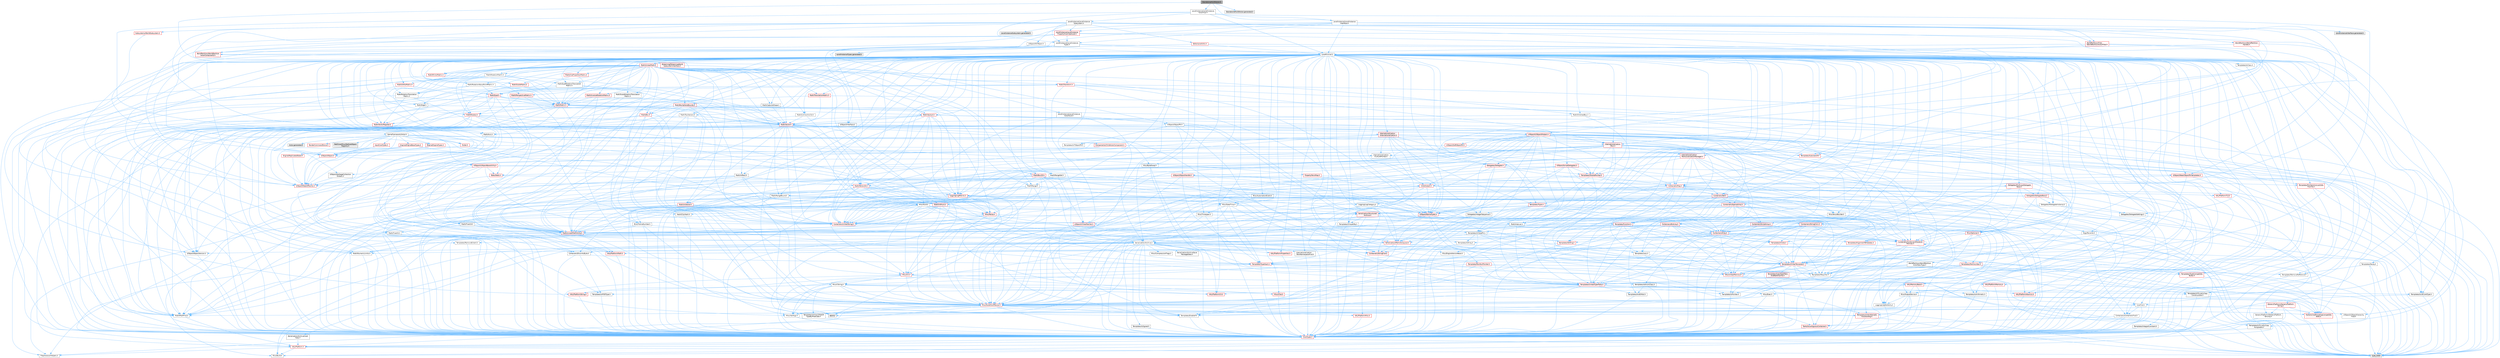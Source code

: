 digraph "StandaloneHLODActor.h"
{
 // INTERACTIVE_SVG=YES
 // LATEX_PDF_SIZE
  bgcolor="transparent";
  edge [fontname=Helvetica,fontsize=10,labelfontname=Helvetica,labelfontsize=10];
  node [fontname=Helvetica,fontsize=10,shape=box,height=0.2,width=0.4];
  Node1 [id="Node000001",label="StandaloneHLODActor.h",height=0.2,width=0.4,color="gray40", fillcolor="grey60", style="filled", fontcolor="black",tooltip=" "];
  Node1 -> Node2 [id="edge1_Node000001_Node000002",color="steelblue1",style="solid",tooltip=" "];
  Node2 [id="Node000002",label="LevelInstance/LevelInstance\lActorGuid.h",height=0.2,width=0.4,color="grey40", fillcolor="white", style="filled",URL="$d0/d6d/LevelInstanceActorGuid_8h.html",tooltip=" "];
  Node2 -> Node3 [id="edge2_Node000002_Node000003",color="steelblue1",style="solid",tooltip=" "];
  Node3 [id="Node000003",label="UObject/ObjectPtr.h",height=0.2,width=0.4,color="grey40", fillcolor="white", style="filled",URL="$d6/d75/ObjectPtr_8h.html",tooltip=" "];
  Node3 -> Node4 [id="edge3_Node000003_Node000004",color="steelblue1",style="solid",tooltip=" "];
  Node4 [id="Node000004",label="HAL/Platform.h",height=0.2,width=0.4,color="red", fillcolor="#FFF0F0", style="filled",URL="$d9/dd0/Platform_8h.html",tooltip=" "];
  Node4 -> Node5 [id="edge4_Node000004_Node000005",color="steelblue1",style="solid",tooltip=" "];
  Node5 [id="Node000005",label="Misc/Build.h",height=0.2,width=0.4,color="grey40", fillcolor="white", style="filled",URL="$d3/dbb/Build_8h.html",tooltip=" "];
  Node4 -> Node7 [id="edge5_Node000004_Node000007",color="steelblue1",style="solid",tooltip=" "];
  Node7 [id="Node000007",label="type_traits",height=0.2,width=0.4,color="grey60", fillcolor="#E0E0E0", style="filled",tooltip=" "];
  Node4 -> Node8 [id="edge6_Node000004_Node000008",color="steelblue1",style="solid",tooltip=" "];
  Node8 [id="Node000008",label="PreprocessorHelpers.h",height=0.2,width=0.4,color="grey40", fillcolor="white", style="filled",URL="$db/ddb/PreprocessorHelpers_8h.html",tooltip=" "];
  Node3 -> Node14 [id="edge7_Node000003_Node000014",color="steelblue1",style="solid",tooltip=" "];
  Node14 [id="Node000014",label="Serialization/Structured\lArchive.h",height=0.2,width=0.4,color="red", fillcolor="#FFF0F0", style="filled",URL="$d9/d1e/StructuredArchive_8h.html",tooltip=" "];
  Node14 -> Node15 [id="edge8_Node000014_Node000015",color="steelblue1",style="solid",tooltip=" "];
  Node15 [id="Node000015",label="Containers/Array.h",height=0.2,width=0.4,color="red", fillcolor="#FFF0F0", style="filled",URL="$df/dd0/Array_8h.html",tooltip=" "];
  Node15 -> Node16 [id="edge9_Node000015_Node000016",color="steelblue1",style="solid",tooltip=" "];
  Node16 [id="Node000016",label="CoreTypes.h",height=0.2,width=0.4,color="red", fillcolor="#FFF0F0", style="filled",URL="$dc/dec/CoreTypes_8h.html",tooltip=" "];
  Node16 -> Node4 [id="edge10_Node000016_Node000004",color="steelblue1",style="solid",tooltip=" "];
  Node15 -> Node20 [id="edge11_Node000015_Node000020",color="steelblue1",style="solid",tooltip=" "];
  Node20 [id="Node000020",label="Misc/AssertionMacros.h",height=0.2,width=0.4,color="red", fillcolor="#FFF0F0", style="filled",URL="$d0/dfa/AssertionMacros_8h.html",tooltip=" "];
  Node20 -> Node16 [id="edge12_Node000020_Node000016",color="steelblue1",style="solid",tooltip=" "];
  Node20 -> Node4 [id="edge13_Node000020_Node000004",color="steelblue1",style="solid",tooltip=" "];
  Node20 -> Node21 [id="edge14_Node000020_Node000021",color="steelblue1",style="solid",tooltip=" "];
  Node21 [id="Node000021",label="HAL/PlatformMisc.h",height=0.2,width=0.4,color="red", fillcolor="#FFF0F0", style="filled",URL="$d0/df5/PlatformMisc_8h.html",tooltip=" "];
  Node21 -> Node16 [id="edge15_Node000021_Node000016",color="steelblue1",style="solid",tooltip=" "];
  Node20 -> Node8 [id="edge16_Node000020_Node000008",color="steelblue1",style="solid",tooltip=" "];
  Node20 -> Node57 [id="edge17_Node000020_Node000057",color="steelblue1",style="solid",tooltip=" "];
  Node57 [id="Node000057",label="Templates/EnableIf.h",height=0.2,width=0.4,color="grey40", fillcolor="white", style="filled",URL="$d7/d60/EnableIf_8h.html",tooltip=" "];
  Node57 -> Node16 [id="edge18_Node000057_Node000016",color="steelblue1",style="solid",tooltip=" "];
  Node20 -> Node58 [id="edge19_Node000020_Node000058",color="steelblue1",style="solid",tooltip=" "];
  Node58 [id="Node000058",label="Templates/IsArrayOrRefOf\lTypeByPredicate.h",height=0.2,width=0.4,color="grey40", fillcolor="white", style="filled",URL="$d6/da1/IsArrayOrRefOfTypeByPredicate_8h.html",tooltip=" "];
  Node58 -> Node16 [id="edge20_Node000058_Node000016",color="steelblue1",style="solid",tooltip=" "];
  Node20 -> Node59 [id="edge21_Node000020_Node000059",color="steelblue1",style="solid",tooltip=" "];
  Node59 [id="Node000059",label="Templates/IsValidVariadic\lFunctionArg.h",height=0.2,width=0.4,color="red", fillcolor="#FFF0F0", style="filled",URL="$d0/dc8/IsValidVariadicFunctionArg_8h.html",tooltip=" "];
  Node59 -> Node16 [id="edge22_Node000059_Node000016",color="steelblue1",style="solid",tooltip=" "];
  Node59 -> Node7 [id="edge23_Node000059_Node000007",color="steelblue1",style="solid",tooltip=" "];
  Node20 -> Node61 [id="edge24_Node000020_Node000061",color="steelblue1",style="solid",tooltip=" "];
  Node61 [id="Node000061",label="Traits/IsCharEncodingCompatible\lWith.h",height=0.2,width=0.4,color="red", fillcolor="#FFF0F0", style="filled",URL="$df/dd1/IsCharEncodingCompatibleWith_8h.html",tooltip=" "];
  Node61 -> Node7 [id="edge25_Node000061_Node000007",color="steelblue1",style="solid",tooltip=" "];
  Node20 -> Node63 [id="edge26_Node000020_Node000063",color="steelblue1",style="solid",tooltip=" "];
  Node63 [id="Node000063",label="Misc/VarArgs.h",height=0.2,width=0.4,color="grey40", fillcolor="white", style="filled",URL="$d5/d6f/VarArgs_8h.html",tooltip=" "];
  Node63 -> Node16 [id="edge27_Node000063_Node000016",color="steelblue1",style="solid",tooltip=" "];
  Node20 -> Node70 [id="edge28_Node000020_Node000070",color="steelblue1",style="solid",tooltip=" "];
  Node70 [id="Node000070",label="atomic",height=0.2,width=0.4,color="grey60", fillcolor="#E0E0E0", style="filled",tooltip=" "];
  Node15 -> Node75 [id="edge29_Node000015_Node000075",color="steelblue1",style="solid",tooltip=" "];
  Node75 [id="Node000075",label="HAL/UnrealMemory.h",height=0.2,width=0.4,color="red", fillcolor="#FFF0F0", style="filled",URL="$d9/d96/UnrealMemory_8h.html",tooltip=" "];
  Node75 -> Node16 [id="edge30_Node000075_Node000016",color="steelblue1",style="solid",tooltip=" "];
  Node75 -> Node79 [id="edge31_Node000075_Node000079",color="steelblue1",style="solid",tooltip=" "];
  Node79 [id="Node000079",label="HAL/MemoryBase.h",height=0.2,width=0.4,color="red", fillcolor="#FFF0F0", style="filled",URL="$d6/d9f/MemoryBase_8h.html",tooltip=" "];
  Node79 -> Node16 [id="edge32_Node000079_Node000016",color="steelblue1",style="solid",tooltip=" "];
  Node79 -> Node50 [id="edge33_Node000079_Node000050",color="steelblue1",style="solid",tooltip=" "];
  Node50 [id="Node000050",label="HAL/PlatformAtomics.h",height=0.2,width=0.4,color="red", fillcolor="#FFF0F0", style="filled",URL="$d3/d36/PlatformAtomics_8h.html",tooltip=" "];
  Node50 -> Node16 [id="edge34_Node000050_Node000016",color="steelblue1",style="solid",tooltip=" "];
  Node79 -> Node33 [id="edge35_Node000079_Node000033",color="steelblue1",style="solid",tooltip=" "];
  Node33 [id="Node000033",label="HAL/PlatformCrt.h",height=0.2,width=0.4,color="red", fillcolor="#FFF0F0", style="filled",URL="$d8/d75/PlatformCrt_8h.html",tooltip=" "];
  Node79 -> Node80 [id="edge36_Node000079_Node000080",color="steelblue1",style="solid",tooltip=" "];
  Node80 [id="Node000080",label="Misc/Exec.h",height=0.2,width=0.4,color="grey40", fillcolor="white", style="filled",URL="$de/ddb/Exec_8h.html",tooltip=" "];
  Node80 -> Node16 [id="edge37_Node000080_Node000016",color="steelblue1",style="solid",tooltip=" "];
  Node80 -> Node20 [id="edge38_Node000080_Node000020",color="steelblue1",style="solid",tooltip=" "];
  Node79 -> Node81 [id="edge39_Node000079_Node000081",color="steelblue1",style="solid",tooltip=" "];
  Node81 [id="Node000081",label="Misc/OutputDevice.h",height=0.2,width=0.4,color="grey40", fillcolor="white", style="filled",URL="$d7/d32/OutputDevice_8h.html",tooltip=" "];
  Node81 -> Node28 [id="edge40_Node000081_Node000028",color="steelblue1",style="solid",tooltip=" "];
  Node28 [id="Node000028",label="CoreFwd.h",height=0.2,width=0.4,color="grey40", fillcolor="white", style="filled",URL="$d1/d1e/CoreFwd_8h.html",tooltip=" "];
  Node28 -> Node16 [id="edge41_Node000028_Node000016",color="steelblue1",style="solid",tooltip=" "];
  Node28 -> Node29 [id="edge42_Node000028_Node000029",color="steelblue1",style="solid",tooltip=" "];
  Node29 [id="Node000029",label="Containers/ContainersFwd.h",height=0.2,width=0.4,color="grey40", fillcolor="white", style="filled",URL="$d4/d0a/ContainersFwd_8h.html",tooltip=" "];
  Node29 -> Node4 [id="edge43_Node000029_Node000004",color="steelblue1",style="solid",tooltip=" "];
  Node29 -> Node16 [id="edge44_Node000029_Node000016",color="steelblue1",style="solid",tooltip=" "];
  Node29 -> Node26 [id="edge45_Node000029_Node000026",color="steelblue1",style="solid",tooltip=" "];
  Node26 [id="Node000026",label="Traits/IsContiguousContainer.h",height=0.2,width=0.4,color="red", fillcolor="#FFF0F0", style="filled",URL="$d5/d3c/IsContiguousContainer_8h.html",tooltip=" "];
  Node26 -> Node16 [id="edge46_Node000026_Node000016",color="steelblue1",style="solid",tooltip=" "];
  Node28 -> Node30 [id="edge47_Node000028_Node000030",color="steelblue1",style="solid",tooltip=" "];
  Node30 [id="Node000030",label="Math/MathFwd.h",height=0.2,width=0.4,color="grey40", fillcolor="white", style="filled",URL="$d2/d10/MathFwd_8h.html",tooltip=" "];
  Node30 -> Node4 [id="edge48_Node000030_Node000004",color="steelblue1",style="solid",tooltip=" "];
  Node28 -> Node31 [id="edge49_Node000028_Node000031",color="steelblue1",style="solid",tooltip=" "];
  Node31 [id="Node000031",label="UObject/UObjectHierarchy\lFwd.h",height=0.2,width=0.4,color="grey40", fillcolor="white", style="filled",URL="$d3/d13/UObjectHierarchyFwd_8h.html",tooltip=" "];
  Node81 -> Node16 [id="edge50_Node000081_Node000016",color="steelblue1",style="solid",tooltip=" "];
  Node81 -> Node82 [id="edge51_Node000081_Node000082",color="steelblue1",style="solid",tooltip=" "];
  Node82 [id="Node000082",label="Logging/LogVerbosity.h",height=0.2,width=0.4,color="grey40", fillcolor="white", style="filled",URL="$d2/d8f/LogVerbosity_8h.html",tooltip=" "];
  Node82 -> Node16 [id="edge52_Node000082_Node000016",color="steelblue1",style="solid",tooltip=" "];
  Node81 -> Node63 [id="edge53_Node000081_Node000063",color="steelblue1",style="solid",tooltip=" "];
  Node81 -> Node58 [id="edge54_Node000081_Node000058",color="steelblue1",style="solid",tooltip=" "];
  Node81 -> Node59 [id="edge55_Node000081_Node000059",color="steelblue1",style="solid",tooltip=" "];
  Node81 -> Node61 [id="edge56_Node000081_Node000061",color="steelblue1",style="solid",tooltip=" "];
  Node75 -> Node92 [id="edge57_Node000075_Node000092",color="steelblue1",style="solid",tooltip=" "];
  Node92 [id="Node000092",label="HAL/PlatformMemory.h",height=0.2,width=0.4,color="red", fillcolor="#FFF0F0", style="filled",URL="$de/d68/PlatformMemory_8h.html",tooltip=" "];
  Node92 -> Node16 [id="edge58_Node000092_Node000016",color="steelblue1",style="solid",tooltip=" "];
  Node75 -> Node95 [id="edge59_Node000075_Node000095",color="steelblue1",style="solid",tooltip=" "];
  Node95 [id="Node000095",label="Templates/IsPointer.h",height=0.2,width=0.4,color="grey40", fillcolor="white", style="filled",URL="$d7/d05/IsPointer_8h.html",tooltip=" "];
  Node95 -> Node16 [id="edge60_Node000095_Node000016",color="steelblue1",style="solid",tooltip=" "];
  Node15 -> Node96 [id="edge61_Node000015_Node000096",color="steelblue1",style="solid",tooltip=" "];
  Node96 [id="Node000096",label="Templates/UnrealTypeTraits.h",height=0.2,width=0.4,color="red", fillcolor="#FFF0F0", style="filled",URL="$d2/d2d/UnrealTypeTraits_8h.html",tooltip=" "];
  Node96 -> Node16 [id="edge62_Node000096_Node000016",color="steelblue1",style="solid",tooltip=" "];
  Node96 -> Node95 [id="edge63_Node000096_Node000095",color="steelblue1",style="solid",tooltip=" "];
  Node96 -> Node20 [id="edge64_Node000096_Node000020",color="steelblue1",style="solid",tooltip=" "];
  Node96 -> Node88 [id="edge65_Node000096_Node000088",color="steelblue1",style="solid",tooltip=" "];
  Node88 [id="Node000088",label="Templates/AndOrNot.h",height=0.2,width=0.4,color="grey40", fillcolor="white", style="filled",URL="$db/d0a/AndOrNot_8h.html",tooltip=" "];
  Node88 -> Node16 [id="edge66_Node000088_Node000016",color="steelblue1",style="solid",tooltip=" "];
  Node96 -> Node57 [id="edge67_Node000096_Node000057",color="steelblue1",style="solid",tooltip=" "];
  Node96 -> Node97 [id="edge68_Node000096_Node000097",color="steelblue1",style="solid",tooltip=" "];
  Node97 [id="Node000097",label="Templates/IsArithmetic.h",height=0.2,width=0.4,color="grey40", fillcolor="white", style="filled",URL="$d2/d5d/IsArithmetic_8h.html",tooltip=" "];
  Node97 -> Node16 [id="edge69_Node000097_Node000016",color="steelblue1",style="solid",tooltip=" "];
  Node96 -> Node99 [id="edge70_Node000096_Node000099",color="steelblue1",style="solid",tooltip=" "];
  Node99 [id="Node000099",label="Templates/IsPODType.h",height=0.2,width=0.4,color="grey40", fillcolor="white", style="filled",URL="$d7/db1/IsPODType_8h.html",tooltip=" "];
  Node99 -> Node16 [id="edge71_Node000099_Node000016",color="steelblue1",style="solid",tooltip=" "];
  Node96 -> Node100 [id="edge72_Node000096_Node000100",color="steelblue1",style="solid",tooltip=" "];
  Node100 [id="Node000100",label="Templates/IsUECoreType.h",height=0.2,width=0.4,color="grey40", fillcolor="white", style="filled",URL="$d1/db8/IsUECoreType_8h.html",tooltip=" "];
  Node100 -> Node16 [id="edge73_Node000100_Node000016",color="steelblue1",style="solid",tooltip=" "];
  Node100 -> Node7 [id="edge74_Node000100_Node000007",color="steelblue1",style="solid",tooltip=" "];
  Node96 -> Node89 [id="edge75_Node000096_Node000089",color="steelblue1",style="solid",tooltip=" "];
  Node89 [id="Node000089",label="Templates/IsTriviallyCopy\lConstructible.h",height=0.2,width=0.4,color="grey40", fillcolor="white", style="filled",URL="$d3/d78/IsTriviallyCopyConstructible_8h.html",tooltip=" "];
  Node89 -> Node16 [id="edge76_Node000089_Node000016",color="steelblue1",style="solid",tooltip=" "];
  Node89 -> Node7 [id="edge77_Node000089_Node000007",color="steelblue1",style="solid",tooltip=" "];
  Node15 -> Node101 [id="edge78_Node000015_Node000101",color="steelblue1",style="solid",tooltip=" "];
  Node101 [id="Node000101",label="Templates/UnrealTemplate.h",height=0.2,width=0.4,color="red", fillcolor="#FFF0F0", style="filled",URL="$d4/d24/UnrealTemplate_8h.html",tooltip=" "];
  Node101 -> Node16 [id="edge79_Node000101_Node000016",color="steelblue1",style="solid",tooltip=" "];
  Node101 -> Node95 [id="edge80_Node000101_Node000095",color="steelblue1",style="solid",tooltip=" "];
  Node101 -> Node75 [id="edge81_Node000101_Node000075",color="steelblue1",style="solid",tooltip=" "];
  Node101 -> Node102 [id="edge82_Node000101_Node000102",color="steelblue1",style="solid",tooltip=" "];
  Node102 [id="Node000102",label="Templates/CopyQualifiers\lAndRefsFromTo.h",height=0.2,width=0.4,color="red", fillcolor="#FFF0F0", style="filled",URL="$d3/db3/CopyQualifiersAndRefsFromTo_8h.html",tooltip=" "];
  Node101 -> Node96 [id="edge83_Node000101_Node000096",color="steelblue1",style="solid",tooltip=" "];
  Node101 -> Node104 [id="edge84_Node000101_Node000104",color="steelblue1",style="solid",tooltip=" "];
  Node104 [id="Node000104",label="Templates/RemoveReference.h",height=0.2,width=0.4,color="grey40", fillcolor="white", style="filled",URL="$da/dbe/RemoveReference_8h.html",tooltip=" "];
  Node104 -> Node16 [id="edge85_Node000104_Node000016",color="steelblue1",style="solid",tooltip=" "];
  Node101 -> Node65 [id="edge86_Node000101_Node000065",color="steelblue1",style="solid",tooltip=" "];
  Node65 [id="Node000065",label="Templates/Requires.h",height=0.2,width=0.4,color="grey40", fillcolor="white", style="filled",URL="$dc/d96/Requires_8h.html",tooltip=" "];
  Node65 -> Node57 [id="edge87_Node000065_Node000057",color="steelblue1",style="solid",tooltip=" "];
  Node65 -> Node7 [id="edge88_Node000065_Node000007",color="steelblue1",style="solid",tooltip=" "];
  Node101 -> Node105 [id="edge89_Node000101_Node000105",color="steelblue1",style="solid",tooltip=" "];
  Node105 [id="Node000105",label="Templates/TypeCompatible\lBytes.h",height=0.2,width=0.4,color="red", fillcolor="#FFF0F0", style="filled",URL="$df/d0a/TypeCompatibleBytes_8h.html",tooltip=" "];
  Node105 -> Node16 [id="edge90_Node000105_Node000016",color="steelblue1",style="solid",tooltip=" "];
  Node105 -> Node7 [id="edge91_Node000105_Node000007",color="steelblue1",style="solid",tooltip=" "];
  Node101 -> Node26 [id="edge92_Node000101_Node000026",color="steelblue1",style="solid",tooltip=" "];
  Node101 -> Node7 [id="edge93_Node000101_Node000007",color="steelblue1",style="solid",tooltip=" "];
  Node15 -> Node108 [id="edge94_Node000015_Node000108",color="steelblue1",style="solid",tooltip=" "];
  Node108 [id="Node000108",label="Containers/ContainerAllocation\lPolicies.h",height=0.2,width=0.4,color="red", fillcolor="#FFF0F0", style="filled",URL="$d7/dff/ContainerAllocationPolicies_8h.html",tooltip=" "];
  Node108 -> Node16 [id="edge95_Node000108_Node000016",color="steelblue1",style="solid",tooltip=" "];
  Node108 -> Node108 [id="edge96_Node000108_Node000108",color="steelblue1",style="solid",tooltip=" "];
  Node108 -> Node110 [id="edge97_Node000108_Node000110",color="steelblue1",style="solid",tooltip=" "];
  Node110 [id="Node000110",label="HAL/PlatformMath.h",height=0.2,width=0.4,color="red", fillcolor="#FFF0F0", style="filled",URL="$dc/d53/PlatformMath_8h.html",tooltip=" "];
  Node110 -> Node16 [id="edge98_Node000110_Node000016",color="steelblue1",style="solid",tooltip=" "];
  Node108 -> Node75 [id="edge99_Node000108_Node000075",color="steelblue1",style="solid",tooltip=" "];
  Node108 -> Node43 [id="edge100_Node000108_Node000043",color="steelblue1",style="solid",tooltip=" "];
  Node43 [id="Node000043",label="Math/NumericLimits.h",height=0.2,width=0.4,color="grey40", fillcolor="white", style="filled",URL="$df/d1b/NumericLimits_8h.html",tooltip=" "];
  Node43 -> Node16 [id="edge101_Node000043_Node000016",color="steelblue1",style="solid",tooltip=" "];
  Node108 -> Node20 [id="edge102_Node000108_Node000020",color="steelblue1",style="solid",tooltip=" "];
  Node108 -> Node119 [id="edge103_Node000108_Node000119",color="steelblue1",style="solid",tooltip=" "];
  Node119 [id="Node000119",label="Templates/MemoryOps.h",height=0.2,width=0.4,color="red", fillcolor="#FFF0F0", style="filled",URL="$db/dea/MemoryOps_8h.html",tooltip=" "];
  Node119 -> Node16 [id="edge104_Node000119_Node000016",color="steelblue1",style="solid",tooltip=" "];
  Node119 -> Node75 [id="edge105_Node000119_Node000075",color="steelblue1",style="solid",tooltip=" "];
  Node119 -> Node90 [id="edge106_Node000119_Node000090",color="steelblue1",style="solid",tooltip=" "];
  Node90 [id="Node000090",label="Templates/IsTriviallyCopy\lAssignable.h",height=0.2,width=0.4,color="grey40", fillcolor="white", style="filled",URL="$d2/df2/IsTriviallyCopyAssignable_8h.html",tooltip=" "];
  Node90 -> Node16 [id="edge107_Node000090_Node000016",color="steelblue1",style="solid",tooltip=" "];
  Node90 -> Node7 [id="edge108_Node000090_Node000007",color="steelblue1",style="solid",tooltip=" "];
  Node119 -> Node89 [id="edge109_Node000119_Node000089",color="steelblue1",style="solid",tooltip=" "];
  Node119 -> Node65 [id="edge110_Node000119_Node000065",color="steelblue1",style="solid",tooltip=" "];
  Node119 -> Node96 [id="edge111_Node000119_Node000096",color="steelblue1",style="solid",tooltip=" "];
  Node119 -> Node7 [id="edge112_Node000119_Node000007",color="steelblue1",style="solid",tooltip=" "];
  Node108 -> Node105 [id="edge113_Node000108_Node000105",color="steelblue1",style="solid",tooltip=" "];
  Node108 -> Node7 [id="edge114_Node000108_Node000007",color="steelblue1",style="solid",tooltip=" "];
  Node15 -> Node121 [id="edge115_Node000015_Node000121",color="steelblue1",style="solid",tooltip=" "];
  Node121 [id="Node000121",label="Serialization/Archive.h",height=0.2,width=0.4,color="grey40", fillcolor="white", style="filled",URL="$d7/d3b/Archive_8h.html",tooltip=" "];
  Node121 -> Node28 [id="edge116_Node000121_Node000028",color="steelblue1",style="solid",tooltip=" "];
  Node121 -> Node16 [id="edge117_Node000121_Node000016",color="steelblue1",style="solid",tooltip=" "];
  Node121 -> Node122 [id="edge118_Node000121_Node000122",color="steelblue1",style="solid",tooltip=" "];
  Node122 [id="Node000122",label="HAL/PlatformProperties.h",height=0.2,width=0.4,color="red", fillcolor="#FFF0F0", style="filled",URL="$d9/db0/PlatformProperties_8h.html",tooltip=" "];
  Node122 -> Node16 [id="edge119_Node000122_Node000016",color="steelblue1",style="solid",tooltip=" "];
  Node121 -> Node125 [id="edge120_Node000121_Node000125",color="steelblue1",style="solid",tooltip=" "];
  Node125 [id="Node000125",label="Internationalization\l/TextNamespaceFwd.h",height=0.2,width=0.4,color="grey40", fillcolor="white", style="filled",URL="$d8/d97/TextNamespaceFwd_8h.html",tooltip=" "];
  Node125 -> Node16 [id="edge121_Node000125_Node000016",color="steelblue1",style="solid",tooltip=" "];
  Node121 -> Node30 [id="edge122_Node000121_Node000030",color="steelblue1",style="solid",tooltip=" "];
  Node121 -> Node20 [id="edge123_Node000121_Node000020",color="steelblue1",style="solid",tooltip=" "];
  Node121 -> Node5 [id="edge124_Node000121_Node000005",color="steelblue1",style="solid",tooltip=" "];
  Node121 -> Node44 [id="edge125_Node000121_Node000044",color="steelblue1",style="solid",tooltip=" "];
  Node44 [id="Node000044",label="Misc/CompressionFlags.h",height=0.2,width=0.4,color="grey40", fillcolor="white", style="filled",URL="$d9/d76/CompressionFlags_8h.html",tooltip=" "];
  Node121 -> Node126 [id="edge126_Node000121_Node000126",color="steelblue1",style="solid",tooltip=" "];
  Node126 [id="Node000126",label="Misc/EngineVersionBase.h",height=0.2,width=0.4,color="grey40", fillcolor="white", style="filled",URL="$d5/d2b/EngineVersionBase_8h.html",tooltip=" "];
  Node126 -> Node16 [id="edge127_Node000126_Node000016",color="steelblue1",style="solid",tooltip=" "];
  Node121 -> Node63 [id="edge128_Node000121_Node000063",color="steelblue1",style="solid",tooltip=" "];
  Node121 -> Node127 [id="edge129_Node000121_Node000127",color="steelblue1",style="solid",tooltip=" "];
  Node127 [id="Node000127",label="Serialization/ArchiveCook\lData.h",height=0.2,width=0.4,color="grey40", fillcolor="white", style="filled",URL="$dc/db6/ArchiveCookData_8h.html",tooltip=" "];
  Node127 -> Node4 [id="edge130_Node000127_Node000004",color="steelblue1",style="solid",tooltip=" "];
  Node121 -> Node128 [id="edge131_Node000121_Node000128",color="steelblue1",style="solid",tooltip=" "];
  Node128 [id="Node000128",label="Serialization/ArchiveSave\lPackageData.h",height=0.2,width=0.4,color="grey40", fillcolor="white", style="filled",URL="$d1/d37/ArchiveSavePackageData_8h.html",tooltip=" "];
  Node121 -> Node57 [id="edge132_Node000121_Node000057",color="steelblue1",style="solid",tooltip=" "];
  Node121 -> Node58 [id="edge133_Node000121_Node000058",color="steelblue1",style="solid",tooltip=" "];
  Node121 -> Node129 [id="edge134_Node000121_Node000129",color="steelblue1",style="solid",tooltip=" "];
  Node129 [id="Node000129",label="Templates/IsEnumClass.h",height=0.2,width=0.4,color="grey40", fillcolor="white", style="filled",URL="$d7/d15/IsEnumClass_8h.html",tooltip=" "];
  Node129 -> Node16 [id="edge135_Node000129_Node000016",color="steelblue1",style="solid",tooltip=" "];
  Node129 -> Node88 [id="edge136_Node000129_Node000088",color="steelblue1",style="solid",tooltip=" "];
  Node121 -> Node115 [id="edge137_Node000121_Node000115",color="steelblue1",style="solid",tooltip=" "];
  Node115 [id="Node000115",label="Templates/IsSigned.h",height=0.2,width=0.4,color="grey40", fillcolor="white", style="filled",URL="$d8/dd8/IsSigned_8h.html",tooltip=" "];
  Node115 -> Node16 [id="edge138_Node000115_Node000016",color="steelblue1",style="solid",tooltip=" "];
  Node121 -> Node59 [id="edge139_Node000121_Node000059",color="steelblue1",style="solid",tooltip=" "];
  Node121 -> Node101 [id="edge140_Node000121_Node000101",color="steelblue1",style="solid",tooltip=" "];
  Node121 -> Node61 [id="edge141_Node000121_Node000061",color="steelblue1",style="solid",tooltip=" "];
  Node121 -> Node130 [id="edge142_Node000121_Node000130",color="steelblue1",style="solid",tooltip=" "];
  Node130 [id="Node000130",label="UObject/ObjectVersion.h",height=0.2,width=0.4,color="grey40", fillcolor="white", style="filled",URL="$da/d63/ObjectVersion_8h.html",tooltip=" "];
  Node130 -> Node16 [id="edge143_Node000130_Node000016",color="steelblue1",style="solid",tooltip=" "];
  Node15 -> Node147 [id="edge144_Node000015_Node000147",color="steelblue1",style="solid",tooltip=" "];
  Node147 [id="Node000147",label="Templates/Invoke.h",height=0.2,width=0.4,color="red", fillcolor="#FFF0F0", style="filled",URL="$d7/deb/Invoke_8h.html",tooltip=" "];
  Node147 -> Node16 [id="edge145_Node000147_Node000016",color="steelblue1",style="solid",tooltip=" "];
  Node147 -> Node101 [id="edge146_Node000147_Node000101",color="steelblue1",style="solid",tooltip=" "];
  Node147 -> Node7 [id="edge147_Node000147_Node000007",color="steelblue1",style="solid",tooltip=" "];
  Node15 -> Node152 [id="edge148_Node000015_Node000152",color="steelblue1",style="solid",tooltip=" "];
  Node152 [id="Node000152",label="Templates/Less.h",height=0.2,width=0.4,color="grey40", fillcolor="white", style="filled",URL="$de/dc8/Less_8h.html",tooltip=" "];
  Node152 -> Node16 [id="edge149_Node000152_Node000016",color="steelblue1",style="solid",tooltip=" "];
  Node152 -> Node101 [id="edge150_Node000152_Node000101",color="steelblue1",style="solid",tooltip=" "];
  Node15 -> Node65 [id="edge151_Node000015_Node000065",color="steelblue1",style="solid",tooltip=" "];
  Node15 -> Node160 [id="edge152_Node000015_Node000160",color="steelblue1",style="solid",tooltip=" "];
  Node160 [id="Node000160",label="Templates/Sorting.h",height=0.2,width=0.4,color="red", fillcolor="#FFF0F0", style="filled",URL="$d3/d9e/Sorting_8h.html",tooltip=" "];
  Node160 -> Node16 [id="edge153_Node000160_Node000016",color="steelblue1",style="solid",tooltip=" "];
  Node160 -> Node110 [id="edge154_Node000160_Node000110",color="steelblue1",style="solid",tooltip=" "];
  Node160 -> Node152 [id="edge155_Node000160_Node000152",color="steelblue1",style="solid",tooltip=" "];
  Node15 -> Node164 [id="edge156_Node000015_Node000164",color="steelblue1",style="solid",tooltip=" "];
  Node164 [id="Node000164",label="Templates/AlignmentTemplates.h",height=0.2,width=0.4,color="red", fillcolor="#FFF0F0", style="filled",URL="$dd/d32/AlignmentTemplates_8h.html",tooltip=" "];
  Node164 -> Node16 [id="edge157_Node000164_Node000016",color="steelblue1",style="solid",tooltip=" "];
  Node164 -> Node95 [id="edge158_Node000164_Node000095",color="steelblue1",style="solid",tooltip=" "];
  Node15 -> Node7 [id="edge159_Node000015_Node000007",color="steelblue1",style="solid",tooltip=" "];
  Node14 -> Node108 [id="edge160_Node000014_Node000108",color="steelblue1",style="solid",tooltip=" "];
  Node14 -> Node16 [id="edge161_Node000014_Node000016",color="steelblue1",style="solid",tooltip=" "];
  Node14 -> Node5 [id="edge162_Node000014_Node000005",color="steelblue1",style="solid",tooltip=" "];
  Node14 -> Node121 [id="edge163_Node000014_Node000121",color="steelblue1",style="solid",tooltip=" "];
  Node14 -> Node175 [id="edge164_Node000014_Node000175",color="steelblue1",style="solid",tooltip=" "];
  Node175 [id="Node000175",label="Templates/UniqueObj.h",height=0.2,width=0.4,color="grey40", fillcolor="white", style="filled",URL="$da/d95/UniqueObj_8h.html",tooltip=" "];
  Node175 -> Node16 [id="edge165_Node000175_Node000016",color="steelblue1",style="solid",tooltip=" "];
  Node175 -> Node176 [id="edge166_Node000175_Node000176",color="steelblue1",style="solid",tooltip=" "];
  Node176 [id="Node000176",label="Templates/UniquePtr.h",height=0.2,width=0.4,color="grey40", fillcolor="white", style="filled",URL="$de/d1a/UniquePtr_8h.html",tooltip=" "];
  Node176 -> Node16 [id="edge167_Node000176_Node000016",color="steelblue1",style="solid",tooltip=" "];
  Node176 -> Node101 [id="edge168_Node000176_Node000101",color="steelblue1",style="solid",tooltip=" "];
  Node176 -> Node177 [id="edge169_Node000176_Node000177",color="steelblue1",style="solid",tooltip=" "];
  Node177 [id="Node000177",label="Templates/IsArray.h",height=0.2,width=0.4,color="grey40", fillcolor="white", style="filled",URL="$d8/d8d/IsArray_8h.html",tooltip=" "];
  Node177 -> Node16 [id="edge170_Node000177_Node000016",color="steelblue1",style="solid",tooltip=" "];
  Node176 -> Node178 [id="edge171_Node000176_Node000178",color="steelblue1",style="solid",tooltip=" "];
  Node178 [id="Node000178",label="Templates/RemoveExtent.h",height=0.2,width=0.4,color="grey40", fillcolor="white", style="filled",URL="$dc/de9/RemoveExtent_8h.html",tooltip=" "];
  Node178 -> Node16 [id="edge172_Node000178_Node000016",color="steelblue1",style="solid",tooltip=" "];
  Node176 -> Node65 [id="edge173_Node000176_Node000065",color="steelblue1",style="solid",tooltip=" "];
  Node176 -> Node132 [id="edge174_Node000176_Node000132",color="steelblue1",style="solid",tooltip=" "];
  Node132 [id="Node000132",label="Serialization/MemoryLayout.h",height=0.2,width=0.4,color="red", fillcolor="#FFF0F0", style="filled",URL="$d7/d66/MemoryLayout_8h.html",tooltip=" "];
  Node132 -> Node135 [id="edge175_Node000132_Node000135",color="steelblue1",style="solid",tooltip=" "];
  Node135 [id="Node000135",label="Containers/EnumAsByte.h",height=0.2,width=0.4,color="grey40", fillcolor="white", style="filled",URL="$d6/d9a/EnumAsByte_8h.html",tooltip=" "];
  Node135 -> Node16 [id="edge176_Node000135_Node000016",color="steelblue1",style="solid",tooltip=" "];
  Node135 -> Node99 [id="edge177_Node000135_Node000099",color="steelblue1",style="solid",tooltip=" "];
  Node135 -> Node136 [id="edge178_Node000135_Node000136",color="steelblue1",style="solid",tooltip=" "];
  Node136 [id="Node000136",label="Templates/TypeHash.h",height=0.2,width=0.4,color="red", fillcolor="#FFF0F0", style="filled",URL="$d1/d62/TypeHash_8h.html",tooltip=" "];
  Node136 -> Node16 [id="edge179_Node000136_Node000016",color="steelblue1",style="solid",tooltip=" "];
  Node136 -> Node65 [id="edge180_Node000136_Node000065",color="steelblue1",style="solid",tooltip=" "];
  Node136 -> Node137 [id="edge181_Node000136_Node000137",color="steelblue1",style="solid",tooltip=" "];
  Node137 [id="Node000137",label="Misc/Crc.h",height=0.2,width=0.4,color="red", fillcolor="#FFF0F0", style="filled",URL="$d4/dd2/Crc_8h.html",tooltip=" "];
  Node137 -> Node16 [id="edge182_Node000137_Node000016",color="steelblue1",style="solid",tooltip=" "];
  Node137 -> Node77 [id="edge183_Node000137_Node000077",color="steelblue1",style="solid",tooltip=" "];
  Node77 [id="Node000077",label="HAL/PlatformString.h",height=0.2,width=0.4,color="red", fillcolor="#FFF0F0", style="filled",URL="$db/db5/PlatformString_8h.html",tooltip=" "];
  Node77 -> Node16 [id="edge184_Node000077_Node000016",color="steelblue1",style="solid",tooltip=" "];
  Node137 -> Node20 [id="edge185_Node000137_Node000020",color="steelblue1",style="solid",tooltip=" "];
  Node137 -> Node138 [id="edge186_Node000137_Node000138",color="steelblue1",style="solid",tooltip=" "];
  Node138 [id="Node000138",label="Misc/CString.h",height=0.2,width=0.4,color="grey40", fillcolor="white", style="filled",URL="$d2/d49/CString_8h.html",tooltip=" "];
  Node138 -> Node16 [id="edge187_Node000138_Node000016",color="steelblue1",style="solid",tooltip=" "];
  Node138 -> Node33 [id="edge188_Node000138_Node000033",color="steelblue1",style="solid",tooltip=" "];
  Node138 -> Node77 [id="edge189_Node000138_Node000077",color="steelblue1",style="solid",tooltip=" "];
  Node138 -> Node20 [id="edge190_Node000138_Node000020",color="steelblue1",style="solid",tooltip=" "];
  Node138 -> Node139 [id="edge191_Node000138_Node000139",color="steelblue1",style="solid",tooltip=" "];
  Node139 [id="Node000139",label="Misc/Char.h",height=0.2,width=0.4,color="red", fillcolor="#FFF0F0", style="filled",URL="$d0/d58/Char_8h.html",tooltip=" "];
  Node139 -> Node16 [id="edge192_Node000139_Node000016",color="steelblue1",style="solid",tooltip=" "];
  Node139 -> Node7 [id="edge193_Node000139_Node000007",color="steelblue1",style="solid",tooltip=" "];
  Node138 -> Node63 [id="edge194_Node000138_Node000063",color="steelblue1",style="solid",tooltip=" "];
  Node138 -> Node58 [id="edge195_Node000138_Node000058",color="steelblue1",style="solid",tooltip=" "];
  Node138 -> Node59 [id="edge196_Node000138_Node000059",color="steelblue1",style="solid",tooltip=" "];
  Node138 -> Node61 [id="edge197_Node000138_Node000061",color="steelblue1",style="solid",tooltip=" "];
  Node137 -> Node139 [id="edge198_Node000137_Node000139",color="steelblue1",style="solid",tooltip=" "];
  Node137 -> Node96 [id="edge199_Node000137_Node000096",color="steelblue1",style="solid",tooltip=" "];
  Node136 -> Node7 [id="edge200_Node000136_Node000007",color="steelblue1",style="solid",tooltip=" "];
  Node132 -> Node23 [id="edge201_Node000132_Node000023",color="steelblue1",style="solid",tooltip=" "];
  Node23 [id="Node000023",label="Containers/StringFwd.h",height=0.2,width=0.4,color="red", fillcolor="#FFF0F0", style="filled",URL="$df/d37/StringFwd_8h.html",tooltip=" "];
  Node23 -> Node16 [id="edge202_Node000023_Node000016",color="steelblue1",style="solid",tooltip=" "];
  Node23 -> Node26 [id="edge203_Node000023_Node000026",color="steelblue1",style="solid",tooltip=" "];
  Node132 -> Node75 [id="edge204_Node000132_Node000075",color="steelblue1",style="solid",tooltip=" "];
  Node132 -> Node57 [id="edge205_Node000132_Node000057",color="steelblue1",style="solid",tooltip=" "];
  Node132 -> Node101 [id="edge206_Node000132_Node000101",color="steelblue1",style="solid",tooltip=" "];
  Node176 -> Node7 [id="edge207_Node000176_Node000007",color="steelblue1",style="solid",tooltip=" "];
  Node3 -> Node180 [id="edge208_Node000003_Node000180",color="steelblue1",style="solid",tooltip=" "];
  Node180 [id="Node000180",label="Templates/IsTObjectPtr.h",height=0.2,width=0.4,color="grey40", fillcolor="white", style="filled",URL="$d2/d39/IsTObjectPtr_8h.html",tooltip=" "];
  Node3 -> Node181 [id="edge209_Node000003_Node000181",color="steelblue1",style="solid",tooltip=" "];
  Node181 [id="Node000181",label="UObject/GarbageCollection\lGlobals.h",height=0.2,width=0.4,color="grey40", fillcolor="white", style="filled",URL="$d2/d24/GarbageCollectionGlobals_8h.html",tooltip=" "];
  Node181 -> Node182 [id="edge210_Node000181_Node000182",color="steelblue1",style="solid",tooltip=" "];
  Node182 [id="Node000182",label="UObject/ObjectMacros.h",height=0.2,width=0.4,color="red", fillcolor="#FFF0F0", style="filled",URL="$d8/d8d/ObjectMacros_8h.html",tooltip=" "];
  Node3 -> Node280 [id="edge211_Node000003_Node000280",color="steelblue1",style="solid",tooltip=" "];
  Node280 [id="Node000280",label="UObject/ObjectHandle.h",height=0.2,width=0.4,color="red", fillcolor="#FFF0F0", style="filled",URL="$de/d34/ObjectHandle_8h.html",tooltip=" "];
  Node280 -> Node204 [id="edge212_Node000280_Node000204",color="steelblue1",style="solid",tooltip=" "];
  Node204 [id="Node000204",label="Containers/Map.h",height=0.2,width=0.4,color="red", fillcolor="#FFF0F0", style="filled",URL="$df/d79/Map_8h.html",tooltip=" "];
  Node204 -> Node16 [id="edge213_Node000204_Node000016",color="steelblue1",style="solid",tooltip=" "];
  Node204 -> Node205 [id="edge214_Node000204_Node000205",color="steelblue1",style="solid",tooltip=" "];
  Node205 [id="Node000205",label="Algo/Reverse.h",height=0.2,width=0.4,color="grey40", fillcolor="white", style="filled",URL="$d5/d93/Reverse_8h.html",tooltip=" "];
  Node205 -> Node16 [id="edge215_Node000205_Node000016",color="steelblue1",style="solid",tooltip=" "];
  Node205 -> Node101 [id="edge216_Node000205_Node000101",color="steelblue1",style="solid",tooltip=" "];
  Node204 -> Node206 [id="edge217_Node000204_Node000206",color="steelblue1",style="solid",tooltip=" "];
  Node206 [id="Node000206",label="Containers/Set.h",height=0.2,width=0.4,color="red", fillcolor="#FFF0F0", style="filled",URL="$d4/d45/Set_8h.html",tooltip=" "];
  Node206 -> Node108 [id="edge218_Node000206_Node000108",color="steelblue1",style="solid",tooltip=" "];
  Node206 -> Node208 [id="edge219_Node000206_Node000208",color="steelblue1",style="solid",tooltip=" "];
  Node208 [id="Node000208",label="Containers/SparseArray.h",height=0.2,width=0.4,color="red", fillcolor="#FFF0F0", style="filled",URL="$d5/dbf/SparseArray_8h.html",tooltip=" "];
  Node208 -> Node16 [id="edge220_Node000208_Node000016",color="steelblue1",style="solid",tooltip=" "];
  Node208 -> Node20 [id="edge221_Node000208_Node000020",color="steelblue1",style="solid",tooltip=" "];
  Node208 -> Node75 [id="edge222_Node000208_Node000075",color="steelblue1",style="solid",tooltip=" "];
  Node208 -> Node96 [id="edge223_Node000208_Node000096",color="steelblue1",style="solid",tooltip=" "];
  Node208 -> Node101 [id="edge224_Node000208_Node000101",color="steelblue1",style="solid",tooltip=" "];
  Node208 -> Node108 [id="edge225_Node000208_Node000108",color="steelblue1",style="solid",tooltip=" "];
  Node208 -> Node152 [id="edge226_Node000208_Node000152",color="steelblue1",style="solid",tooltip=" "];
  Node208 -> Node15 [id="edge227_Node000208_Node000015",color="steelblue1",style="solid",tooltip=" "];
  Node208 -> Node163 [id="edge228_Node000208_Node000163",color="steelblue1",style="solid",tooltip=" "];
  Node163 [id="Node000163",label="Math/UnrealMathUtility.h",height=0.2,width=0.4,color="red", fillcolor="#FFF0F0", style="filled",URL="$db/db8/UnrealMathUtility_8h.html",tooltip=" "];
  Node163 -> Node16 [id="edge229_Node000163_Node000016",color="steelblue1",style="solid",tooltip=" "];
  Node163 -> Node20 [id="edge230_Node000163_Node000020",color="steelblue1",style="solid",tooltip=" "];
  Node163 -> Node110 [id="edge231_Node000163_Node000110",color="steelblue1",style="solid",tooltip=" "];
  Node163 -> Node30 [id="edge232_Node000163_Node000030",color="steelblue1",style="solid",tooltip=" "];
  Node163 -> Node65 [id="edge233_Node000163_Node000065",color="steelblue1",style="solid",tooltip=" "];
  Node208 -> Node209 [id="edge234_Node000208_Node000209",color="steelblue1",style="solid",tooltip=" "];
  Node209 [id="Node000209",label="Containers/ScriptArray.h",height=0.2,width=0.4,color="red", fillcolor="#FFF0F0", style="filled",URL="$dc/daf/ScriptArray_8h.html",tooltip=" "];
  Node209 -> Node16 [id="edge235_Node000209_Node000016",color="steelblue1",style="solid",tooltip=" "];
  Node209 -> Node20 [id="edge236_Node000209_Node000020",color="steelblue1",style="solid",tooltip=" "];
  Node209 -> Node75 [id="edge237_Node000209_Node000075",color="steelblue1",style="solid",tooltip=" "];
  Node209 -> Node108 [id="edge238_Node000209_Node000108",color="steelblue1",style="solid",tooltip=" "];
  Node209 -> Node15 [id="edge239_Node000209_Node000015",color="steelblue1",style="solid",tooltip=" "];
  Node208 -> Node210 [id="edge240_Node000208_Node000210",color="steelblue1",style="solid",tooltip=" "];
  Node210 [id="Node000210",label="Containers/BitArray.h",height=0.2,width=0.4,color="red", fillcolor="#FFF0F0", style="filled",URL="$d1/de4/BitArray_8h.html",tooltip=" "];
  Node210 -> Node108 [id="edge241_Node000210_Node000108",color="steelblue1",style="solid",tooltip=" "];
  Node210 -> Node16 [id="edge242_Node000210_Node000016",color="steelblue1",style="solid",tooltip=" "];
  Node210 -> Node50 [id="edge243_Node000210_Node000050",color="steelblue1",style="solid",tooltip=" "];
  Node210 -> Node75 [id="edge244_Node000210_Node000075",color="steelblue1",style="solid",tooltip=" "];
  Node210 -> Node163 [id="edge245_Node000210_Node000163",color="steelblue1",style="solid",tooltip=" "];
  Node210 -> Node20 [id="edge246_Node000210_Node000020",color="steelblue1",style="solid",tooltip=" "];
  Node210 -> Node121 [id="edge247_Node000210_Node000121",color="steelblue1",style="solid",tooltip=" "];
  Node210 -> Node132 [id="edge248_Node000210_Node000132",color="steelblue1",style="solid",tooltip=" "];
  Node210 -> Node57 [id="edge249_Node000210_Node000057",color="steelblue1",style="solid",tooltip=" "];
  Node210 -> Node147 [id="edge250_Node000210_Node000147",color="steelblue1",style="solid",tooltip=" "];
  Node210 -> Node101 [id="edge251_Node000210_Node000101",color="steelblue1",style="solid",tooltip=" "];
  Node210 -> Node96 [id="edge252_Node000210_Node000096",color="steelblue1",style="solid",tooltip=" "];
  Node208 -> Node14 [id="edge253_Node000208_Node000014",color="steelblue1",style="solid",tooltip=" "];
  Node208 -> Node186 [id="edge254_Node000208_Node000186",color="steelblue1",style="solid",tooltip=" "];
  Node186 [id="Node000186",label="Containers/UnrealString.h",height=0.2,width=0.4,color="red", fillcolor="#FFF0F0", style="filled",URL="$d5/dba/UnrealString_8h.html",tooltip=" "];
  Node206 -> Node29 [id="edge255_Node000206_Node000029",color="steelblue1",style="solid",tooltip=" "];
  Node206 -> Node163 [id="edge256_Node000206_Node000163",color="steelblue1",style="solid",tooltip=" "];
  Node206 -> Node20 [id="edge257_Node000206_Node000020",color="steelblue1",style="solid",tooltip=" "];
  Node206 -> Node211 [id="edge258_Node000206_Node000211",color="steelblue1",style="solid",tooltip=" "];
  Node211 [id="Node000211",label="Misc/StructBuilder.h",height=0.2,width=0.4,color="grey40", fillcolor="white", style="filled",URL="$d9/db3/StructBuilder_8h.html",tooltip=" "];
  Node211 -> Node16 [id="edge259_Node000211_Node000016",color="steelblue1",style="solid",tooltip=" "];
  Node211 -> Node163 [id="edge260_Node000211_Node000163",color="steelblue1",style="solid",tooltip=" "];
  Node211 -> Node164 [id="edge261_Node000211_Node000164",color="steelblue1",style="solid",tooltip=" "];
  Node206 -> Node14 [id="edge262_Node000206_Node000014",color="steelblue1",style="solid",tooltip=" "];
  Node206 -> Node212 [id="edge263_Node000206_Node000212",color="steelblue1",style="solid",tooltip=" "];
  Node212 [id="Node000212",label="Templates/Function.h",height=0.2,width=0.4,color="red", fillcolor="#FFF0F0", style="filled",URL="$df/df5/Function_8h.html",tooltip=" "];
  Node212 -> Node16 [id="edge264_Node000212_Node000016",color="steelblue1",style="solid",tooltip=" "];
  Node212 -> Node20 [id="edge265_Node000212_Node000020",color="steelblue1",style="solid",tooltip=" "];
  Node212 -> Node75 [id="edge266_Node000212_Node000075",color="steelblue1",style="solid",tooltip=" "];
  Node212 -> Node96 [id="edge267_Node000212_Node000096",color="steelblue1",style="solid",tooltip=" "];
  Node212 -> Node147 [id="edge268_Node000212_Node000147",color="steelblue1",style="solid",tooltip=" "];
  Node212 -> Node101 [id="edge269_Node000212_Node000101",color="steelblue1",style="solid",tooltip=" "];
  Node212 -> Node65 [id="edge270_Node000212_Node000065",color="steelblue1",style="solid",tooltip=" "];
  Node212 -> Node163 [id="edge271_Node000212_Node000163",color="steelblue1",style="solid",tooltip=" "];
  Node212 -> Node7 [id="edge272_Node000212_Node000007",color="steelblue1",style="solid",tooltip=" "];
  Node206 -> Node160 [id="edge273_Node000206_Node000160",color="steelblue1",style="solid",tooltip=" "];
  Node206 -> Node136 [id="edge274_Node000206_Node000136",color="steelblue1",style="solid",tooltip=" "];
  Node206 -> Node101 [id="edge275_Node000206_Node000101",color="steelblue1",style="solid",tooltip=" "];
  Node206 -> Node7 [id="edge276_Node000206_Node000007",color="steelblue1",style="solid",tooltip=" "];
  Node204 -> Node186 [id="edge277_Node000204_Node000186",color="steelblue1",style="solid",tooltip=" "];
  Node204 -> Node20 [id="edge278_Node000204_Node000020",color="steelblue1",style="solid",tooltip=" "];
  Node204 -> Node211 [id="edge279_Node000204_Node000211",color="steelblue1",style="solid",tooltip=" "];
  Node204 -> Node212 [id="edge280_Node000204_Node000212",color="steelblue1",style="solid",tooltip=" "];
  Node204 -> Node160 [id="edge281_Node000204_Node000160",color="steelblue1",style="solid",tooltip=" "];
  Node204 -> Node215 [id="edge282_Node000204_Node000215",color="steelblue1",style="solid",tooltip=" "];
  Node215 [id="Node000215",label="Templates/Tuple.h",height=0.2,width=0.4,color="red", fillcolor="#FFF0F0", style="filled",URL="$d2/d4f/Tuple_8h.html",tooltip=" "];
  Node215 -> Node16 [id="edge283_Node000215_Node000016",color="steelblue1",style="solid",tooltip=" "];
  Node215 -> Node101 [id="edge284_Node000215_Node000101",color="steelblue1",style="solid",tooltip=" "];
  Node215 -> Node216 [id="edge285_Node000215_Node000216",color="steelblue1",style="solid",tooltip=" "];
  Node216 [id="Node000216",label="Delegates/IntegerSequence.h",height=0.2,width=0.4,color="grey40", fillcolor="white", style="filled",URL="$d2/dcc/IntegerSequence_8h.html",tooltip=" "];
  Node216 -> Node16 [id="edge286_Node000216_Node000016",color="steelblue1",style="solid",tooltip=" "];
  Node215 -> Node147 [id="edge287_Node000215_Node000147",color="steelblue1",style="solid",tooltip=" "];
  Node215 -> Node14 [id="edge288_Node000215_Node000014",color="steelblue1",style="solid",tooltip=" "];
  Node215 -> Node132 [id="edge289_Node000215_Node000132",color="steelblue1",style="solid",tooltip=" "];
  Node215 -> Node65 [id="edge290_Node000215_Node000065",color="steelblue1",style="solid",tooltip=" "];
  Node215 -> Node136 [id="edge291_Node000215_Node000136",color="steelblue1",style="solid",tooltip=" "];
  Node215 -> Node7 [id="edge292_Node000215_Node000007",color="steelblue1",style="solid",tooltip=" "];
  Node204 -> Node101 [id="edge293_Node000204_Node000101",color="steelblue1",style="solid",tooltip=" "];
  Node204 -> Node96 [id="edge294_Node000204_Node000096",color="steelblue1",style="solid",tooltip=" "];
  Node204 -> Node7 [id="edge295_Node000204_Node000007",color="steelblue1",style="solid",tooltip=" "];
  Node280 -> Node209 [id="edge296_Node000280_Node000209",color="steelblue1",style="solid",tooltip=" "];
  Node280 -> Node16 [id="edge297_Node000280_Node000016",color="steelblue1",style="solid",tooltip=" "];
  Node280 -> Node4 [id="edge298_Node000280_Node000004",color="steelblue1",style="solid",tooltip=" "];
  Node280 -> Node20 [id="edge299_Node000280_Node000020",color="steelblue1",style="solid",tooltip=" "];
  Node280 -> Node136 [id="edge300_Node000280_Node000136",color="steelblue1",style="solid",tooltip=" "];
  Node280 -> Node185 [id="edge301_Node000280_Node000185",color="steelblue1",style="solid",tooltip=" "];
  Node185 [id="Node000185",label="UObject/NameTypes.h",height=0.2,width=0.4,color="red", fillcolor="#FFF0F0", style="filled",URL="$d6/d35/NameTypes_8h.html",tooltip=" "];
  Node185 -> Node16 [id="edge302_Node000185_Node000016",color="steelblue1",style="solid",tooltip=" "];
  Node185 -> Node20 [id="edge303_Node000185_Node000020",color="steelblue1",style="solid",tooltip=" "];
  Node185 -> Node75 [id="edge304_Node000185_Node000075",color="steelblue1",style="solid",tooltip=" "];
  Node185 -> Node96 [id="edge305_Node000185_Node000096",color="steelblue1",style="solid",tooltip=" "];
  Node185 -> Node101 [id="edge306_Node000185_Node000101",color="steelblue1",style="solid",tooltip=" "];
  Node185 -> Node186 [id="edge307_Node000185_Node000186",color="steelblue1",style="solid",tooltip=" "];
  Node185 -> Node193 [id="edge308_Node000185_Node000193",color="steelblue1",style="solid",tooltip=" "];
  Node193 [id="Node000193",label="Containers/StringConv.h",height=0.2,width=0.4,color="red", fillcolor="#FFF0F0", style="filled",URL="$d3/ddf/StringConv_8h.html",tooltip=" "];
  Node193 -> Node16 [id="edge309_Node000193_Node000016",color="steelblue1",style="solid",tooltip=" "];
  Node193 -> Node20 [id="edge310_Node000193_Node000020",color="steelblue1",style="solid",tooltip=" "];
  Node193 -> Node108 [id="edge311_Node000193_Node000108",color="steelblue1",style="solid",tooltip=" "];
  Node193 -> Node15 [id="edge312_Node000193_Node000015",color="steelblue1",style="solid",tooltip=" "];
  Node193 -> Node138 [id="edge313_Node000193_Node000138",color="steelblue1",style="solid",tooltip=" "];
  Node193 -> Node177 [id="edge314_Node000193_Node000177",color="steelblue1",style="solid",tooltip=" "];
  Node193 -> Node101 [id="edge315_Node000193_Node000101",color="steelblue1",style="solid",tooltip=" "];
  Node193 -> Node96 [id="edge316_Node000193_Node000096",color="steelblue1",style="solid",tooltip=" "];
  Node193 -> Node61 [id="edge317_Node000193_Node000061",color="steelblue1",style="solid",tooltip=" "];
  Node193 -> Node26 [id="edge318_Node000193_Node000026",color="steelblue1",style="solid",tooltip=" "];
  Node193 -> Node7 [id="edge319_Node000193_Node000007",color="steelblue1",style="solid",tooltip=" "];
  Node185 -> Node23 [id="edge320_Node000185_Node000023",color="steelblue1",style="solid",tooltip=" "];
  Node185 -> Node194 [id="edge321_Node000185_Node000194",color="steelblue1",style="solid",tooltip=" "];
  Node194 [id="Node000194",label="UObject/UnrealNames.h",height=0.2,width=0.4,color="red", fillcolor="#FFF0F0", style="filled",URL="$d8/db1/UnrealNames_8h.html",tooltip=" "];
  Node194 -> Node16 [id="edge322_Node000194_Node000016",color="steelblue1",style="solid",tooltip=" "];
  Node185 -> Node132 [id="edge323_Node000185_Node000132",color="steelblue1",style="solid",tooltip=" "];
  Node280 -> Node182 [id="edge324_Node000280_Node000182",color="steelblue1",style="solid",tooltip=" "];
  Node3 -> Node288 [id="edge325_Node000003_Node000288",color="steelblue1",style="solid",tooltip=" "];
  Node288 [id="Node000288",label="UObject/UObjectGlobals.h",height=0.2,width=0.4,color="red", fillcolor="#FFF0F0", style="filled",URL="$d0/da9/UObjectGlobals_8h.html",tooltip=" "];
  Node288 -> Node15 [id="edge326_Node000288_Node000015",color="steelblue1",style="solid",tooltip=" "];
  Node288 -> Node108 [id="edge327_Node000288_Node000108",color="steelblue1",style="solid",tooltip=" "];
  Node288 -> Node29 [id="edge328_Node000288_Node000029",color="steelblue1",style="solid",tooltip=" "];
  Node288 -> Node204 [id="edge329_Node000288_Node000204",color="steelblue1",style="solid",tooltip=" "];
  Node288 -> Node206 [id="edge330_Node000288_Node000206",color="steelblue1",style="solid",tooltip=" "];
  Node288 -> Node208 [id="edge331_Node000288_Node000208",color="steelblue1",style="solid",tooltip=" "];
  Node288 -> Node23 [id="edge332_Node000288_Node000023",color="steelblue1",style="solid",tooltip=" "];
  Node288 -> Node186 [id="edge333_Node000288_Node000186",color="steelblue1",style="solid",tooltip=" "];
  Node288 -> Node218 [id="edge334_Node000288_Node000218",color="steelblue1",style="solid",tooltip=" "];
  Node218 [id="Node000218",label="CoreGlobals.h",height=0.2,width=0.4,color="red", fillcolor="#FFF0F0", style="filled",URL="$d5/d8c/CoreGlobals_8h.html",tooltip=" "];
  Node218 -> Node186 [id="edge335_Node000218_Node000186",color="steelblue1",style="solid",tooltip=" "];
  Node218 -> Node16 [id="edge336_Node000218_Node000016",color="steelblue1",style="solid",tooltip=" "];
  Node218 -> Node219 [id="edge337_Node000218_Node000219",color="steelblue1",style="solid",tooltip=" "];
  Node219 [id="Node000219",label="HAL/PlatformTLS.h",height=0.2,width=0.4,color="red", fillcolor="#FFF0F0", style="filled",URL="$d0/def/PlatformTLS_8h.html",tooltip=" "];
  Node219 -> Node16 [id="edge338_Node000219_Node000016",color="steelblue1",style="solid",tooltip=" "];
  Node218 -> Node222 [id="edge339_Node000218_Node000222",color="steelblue1",style="solid",tooltip=" "];
  Node222 [id="Node000222",label="Logging/LogMacros.h",height=0.2,width=0.4,color="red", fillcolor="#FFF0F0", style="filled",URL="$d0/d16/LogMacros_8h.html",tooltip=" "];
  Node222 -> Node186 [id="edge340_Node000222_Node000186",color="steelblue1",style="solid",tooltip=" "];
  Node222 -> Node16 [id="edge341_Node000222_Node000016",color="steelblue1",style="solid",tooltip=" "];
  Node222 -> Node8 [id="edge342_Node000222_Node000008",color="steelblue1",style="solid",tooltip=" "];
  Node222 -> Node223 [id="edge343_Node000222_Node000223",color="steelblue1",style="solid",tooltip=" "];
  Node223 [id="Node000223",label="Logging/LogCategory.h",height=0.2,width=0.4,color="grey40", fillcolor="white", style="filled",URL="$d9/d36/LogCategory_8h.html",tooltip=" "];
  Node223 -> Node16 [id="edge344_Node000223_Node000016",color="steelblue1",style="solid",tooltip=" "];
  Node223 -> Node82 [id="edge345_Node000223_Node000082",color="steelblue1",style="solid",tooltip=" "];
  Node223 -> Node185 [id="edge346_Node000223_Node000185",color="steelblue1",style="solid",tooltip=" "];
  Node222 -> Node82 [id="edge347_Node000222_Node000082",color="steelblue1",style="solid",tooltip=" "];
  Node222 -> Node20 [id="edge348_Node000222_Node000020",color="steelblue1",style="solid",tooltip=" "];
  Node222 -> Node5 [id="edge349_Node000222_Node000005",color="steelblue1",style="solid",tooltip=" "];
  Node222 -> Node63 [id="edge350_Node000222_Node000063",color="steelblue1",style="solid",tooltip=" "];
  Node222 -> Node57 [id="edge351_Node000222_Node000057",color="steelblue1",style="solid",tooltip=" "];
  Node222 -> Node58 [id="edge352_Node000222_Node000058",color="steelblue1",style="solid",tooltip=" "];
  Node222 -> Node59 [id="edge353_Node000222_Node000059",color="steelblue1",style="solid",tooltip=" "];
  Node222 -> Node61 [id="edge354_Node000222_Node000061",color="steelblue1",style="solid",tooltip=" "];
  Node222 -> Node7 [id="edge355_Node000222_Node000007",color="steelblue1",style="solid",tooltip=" "];
  Node218 -> Node5 [id="edge356_Node000218_Node000005",color="steelblue1",style="solid",tooltip=" "];
  Node218 -> Node81 [id="edge357_Node000218_Node000081",color="steelblue1",style="solid",tooltip=" "];
  Node218 -> Node185 [id="edge358_Node000218_Node000185",color="steelblue1",style="solid",tooltip=" "];
  Node218 -> Node70 [id="edge359_Node000218_Node000070",color="steelblue1",style="solid",tooltip=" "];
  Node288 -> Node16 [id="edge360_Node000288_Node000016",color="steelblue1",style="solid",tooltip=" "];
  Node288 -> Node184 [id="edge361_Node000288_Node000184",color="steelblue1",style="solid",tooltip=" "];
  Node184 [id="Node000184",label="Delegates/Delegate.h",height=0.2,width=0.4,color="red", fillcolor="#FFF0F0", style="filled",URL="$d4/d80/Delegate_8h.html",tooltip=" "];
  Node184 -> Node16 [id="edge362_Node000184_Node000016",color="steelblue1",style="solid",tooltip=" "];
  Node184 -> Node20 [id="edge363_Node000184_Node000020",color="steelblue1",style="solid",tooltip=" "];
  Node184 -> Node185 [id="edge364_Node000184_Node000185",color="steelblue1",style="solid",tooltip=" "];
  Node184 -> Node202 [id="edge365_Node000184_Node000202",color="steelblue1",style="solid",tooltip=" "];
  Node202 [id="Node000202",label="Templates/SharedPointer.h",height=0.2,width=0.4,color="red", fillcolor="#FFF0F0", style="filled",URL="$d2/d17/SharedPointer_8h.html",tooltip=" "];
  Node202 -> Node16 [id="edge366_Node000202_Node000016",color="steelblue1",style="solid",tooltip=" "];
  Node202 -> Node203 [id="edge367_Node000202_Node000203",color="steelblue1",style="solid",tooltip=" "];
  Node203 [id="Node000203",label="Templates/PointerIsConvertible\lFromTo.h",height=0.2,width=0.4,color="red", fillcolor="#FFF0F0", style="filled",URL="$d6/d65/PointerIsConvertibleFromTo_8h.html",tooltip=" "];
  Node203 -> Node16 [id="edge368_Node000203_Node000016",color="steelblue1",style="solid",tooltip=" "];
  Node203 -> Node7 [id="edge369_Node000203_Node000007",color="steelblue1",style="solid",tooltip=" "];
  Node202 -> Node20 [id="edge370_Node000202_Node000020",color="steelblue1",style="solid",tooltip=" "];
  Node202 -> Node75 [id="edge371_Node000202_Node000075",color="steelblue1",style="solid",tooltip=" "];
  Node202 -> Node15 [id="edge372_Node000202_Node000015",color="steelblue1",style="solid",tooltip=" "];
  Node202 -> Node204 [id="edge373_Node000202_Node000204",color="steelblue1",style="solid",tooltip=" "];
  Node202 -> Node218 [id="edge374_Node000202_Node000218",color="steelblue1",style="solid",tooltip=" "];
  Node184 -> Node230 [id="edge375_Node000184_Node000230",color="steelblue1",style="solid",tooltip=" "];
  Node230 [id="Node000230",label="UObject/WeakObjectPtrTemplates.h",height=0.2,width=0.4,color="red", fillcolor="#FFF0F0", style="filled",URL="$d8/d3b/WeakObjectPtrTemplates_8h.html",tooltip=" "];
  Node230 -> Node16 [id="edge376_Node000230_Node000016",color="steelblue1",style="solid",tooltip=" "];
  Node230 -> Node65 [id="edge377_Node000230_Node000065",color="steelblue1",style="solid",tooltip=" "];
  Node230 -> Node204 [id="edge378_Node000230_Node000204",color="steelblue1",style="solid",tooltip=" "];
  Node230 -> Node7 [id="edge379_Node000230_Node000007",color="steelblue1",style="solid",tooltip=" "];
  Node184 -> Node233 [id="edge380_Node000184_Node000233",color="steelblue1",style="solid",tooltip=" "];
  Node233 [id="Node000233",label="Delegates/MulticastDelegate\lBase.h",height=0.2,width=0.4,color="red", fillcolor="#FFF0F0", style="filled",URL="$db/d16/MulticastDelegateBase_8h.html",tooltip=" "];
  Node233 -> Node16 [id="edge381_Node000233_Node000016",color="steelblue1",style="solid",tooltip=" "];
  Node233 -> Node108 [id="edge382_Node000233_Node000108",color="steelblue1",style="solid",tooltip=" "];
  Node233 -> Node15 [id="edge383_Node000233_Node000015",color="steelblue1",style="solid",tooltip=" "];
  Node233 -> Node163 [id="edge384_Node000233_Node000163",color="steelblue1",style="solid",tooltip=" "];
  Node233 -> Node234 [id="edge385_Node000233_Node000234",color="steelblue1",style="solid",tooltip=" "];
  Node234 [id="Node000234",label="Delegates/IDelegateInstance.h",height=0.2,width=0.4,color="grey40", fillcolor="white", style="filled",URL="$d2/d10/IDelegateInstance_8h.html",tooltip=" "];
  Node234 -> Node16 [id="edge386_Node000234_Node000016",color="steelblue1",style="solid",tooltip=" "];
  Node234 -> Node136 [id="edge387_Node000234_Node000136",color="steelblue1",style="solid",tooltip=" "];
  Node234 -> Node185 [id="edge388_Node000234_Node000185",color="steelblue1",style="solid",tooltip=" "];
  Node234 -> Node235 [id="edge389_Node000234_Node000235",color="steelblue1",style="solid",tooltip=" "];
  Node235 [id="Node000235",label="Delegates/DelegateSettings.h",height=0.2,width=0.4,color="grey40", fillcolor="white", style="filled",URL="$d0/d97/DelegateSettings_8h.html",tooltip=" "];
  Node235 -> Node16 [id="edge390_Node000235_Node000016",color="steelblue1",style="solid",tooltip=" "];
  Node233 -> Node236 [id="edge391_Node000233_Node000236",color="steelblue1",style="solid",tooltip=" "];
  Node236 [id="Node000236",label="Delegates/DelegateBase.h",height=0.2,width=0.4,color="red", fillcolor="#FFF0F0", style="filled",URL="$da/d67/DelegateBase_8h.html",tooltip=" "];
  Node236 -> Node16 [id="edge392_Node000236_Node000016",color="steelblue1",style="solid",tooltip=" "];
  Node236 -> Node108 [id="edge393_Node000236_Node000108",color="steelblue1",style="solid",tooltip=" "];
  Node236 -> Node163 [id="edge394_Node000236_Node000163",color="steelblue1",style="solid",tooltip=" "];
  Node236 -> Node185 [id="edge395_Node000236_Node000185",color="steelblue1",style="solid",tooltip=" "];
  Node236 -> Node235 [id="edge396_Node000236_Node000235",color="steelblue1",style="solid",tooltip=" "];
  Node236 -> Node234 [id="edge397_Node000236_Node000234",color="steelblue1",style="solid",tooltip=" "];
  Node184 -> Node216 [id="edge398_Node000184_Node000216",color="steelblue1",style="solid",tooltip=" "];
  Node288 -> Node289 [id="edge399_Node000288_Node000289",color="steelblue1",style="solid",tooltip=" "];
  Node289 [id="Node000289",label="Internationalization\l/Text.h",height=0.2,width=0.4,color="red", fillcolor="#FFF0F0", style="filled",URL="$d6/d35/Text_8h.html",tooltip=" "];
  Node289 -> Node16 [id="edge400_Node000289_Node000016",color="steelblue1",style="solid",tooltip=" "];
  Node289 -> Node50 [id="edge401_Node000289_Node000050",color="steelblue1",style="solid",tooltip=" "];
  Node289 -> Node20 [id="edge402_Node000289_Node000020",color="steelblue1",style="solid",tooltip=" "];
  Node289 -> Node96 [id="edge403_Node000289_Node000096",color="steelblue1",style="solid",tooltip=" "];
  Node289 -> Node15 [id="edge404_Node000289_Node000015",color="steelblue1",style="solid",tooltip=" "];
  Node289 -> Node186 [id="edge405_Node000289_Node000186",color="steelblue1",style="solid",tooltip=" "];
  Node289 -> Node135 [id="edge406_Node000289_Node000135",color="steelblue1",style="solid",tooltip=" "];
  Node289 -> Node202 [id="edge407_Node000289_Node000202",color="steelblue1",style="solid",tooltip=" "];
  Node289 -> Node293 [id="edge408_Node000289_Node000293",color="steelblue1",style="solid",tooltip=" "];
  Node293 [id="Node000293",label="Internationalization\l/CulturePointer.h",height=0.2,width=0.4,color="grey40", fillcolor="white", style="filled",URL="$d6/dbe/CulturePointer_8h.html",tooltip=" "];
  Node293 -> Node16 [id="edge409_Node000293_Node000016",color="steelblue1",style="solid",tooltip=" "];
  Node293 -> Node202 [id="edge410_Node000293_Node000202",color="steelblue1",style="solid",tooltip=" "];
  Node289 -> Node295 [id="edge411_Node000289_Node000295",color="steelblue1",style="solid",tooltip=" "];
  Node295 [id="Node000295",label="Internationalization\l/TextLocalizationManager.h",height=0.2,width=0.4,color="red", fillcolor="#FFF0F0", style="filled",URL="$d5/d2e/TextLocalizationManager_8h.html",tooltip=" "];
  Node295 -> Node15 [id="edge412_Node000295_Node000015",color="steelblue1",style="solid",tooltip=" "];
  Node295 -> Node108 [id="edge413_Node000295_Node000108",color="steelblue1",style="solid",tooltip=" "];
  Node295 -> Node204 [id="edge414_Node000295_Node000204",color="steelblue1",style="solid",tooltip=" "];
  Node295 -> Node206 [id="edge415_Node000295_Node000206",color="steelblue1",style="solid",tooltip=" "];
  Node295 -> Node186 [id="edge416_Node000295_Node000186",color="steelblue1",style="solid",tooltip=" "];
  Node295 -> Node16 [id="edge417_Node000295_Node000016",color="steelblue1",style="solid",tooltip=" "];
  Node295 -> Node184 [id="edge418_Node000295_Node000184",color="steelblue1",style="solid",tooltip=" "];
  Node295 -> Node137 [id="edge419_Node000295_Node000137",color="steelblue1",style="solid",tooltip=" "];
  Node295 -> Node212 [id="edge420_Node000295_Node000212",color="steelblue1",style="solid",tooltip=" "];
  Node295 -> Node202 [id="edge421_Node000295_Node000202",color="steelblue1",style="solid",tooltip=" "];
  Node295 -> Node70 [id="edge422_Node000295_Node000070",color="steelblue1",style="solid",tooltip=" "];
  Node289 -> Node172 [id="edge423_Node000289_Node000172",color="steelblue1",style="solid",tooltip=" "];
  Node172 [id="Node000172",label="Misc/Optional.h",height=0.2,width=0.4,color="red", fillcolor="#FFF0F0", style="filled",URL="$d2/dae/Optional_8h.html",tooltip=" "];
  Node172 -> Node16 [id="edge424_Node000172_Node000016",color="steelblue1",style="solid",tooltip=" "];
  Node172 -> Node20 [id="edge425_Node000172_Node000020",color="steelblue1",style="solid",tooltip=" "];
  Node172 -> Node119 [id="edge426_Node000172_Node000119",color="steelblue1",style="solid",tooltip=" "];
  Node172 -> Node101 [id="edge427_Node000172_Node000101",color="steelblue1",style="solid",tooltip=" "];
  Node172 -> Node121 [id="edge428_Node000172_Node000121",color="steelblue1",style="solid",tooltip=" "];
  Node289 -> Node176 [id="edge429_Node000289_Node000176",color="steelblue1",style="solid",tooltip=" "];
  Node289 -> Node65 [id="edge430_Node000289_Node000065",color="steelblue1",style="solid",tooltip=" "];
  Node289 -> Node7 [id="edge431_Node000289_Node000007",color="steelblue1",style="solid",tooltip=" "];
  Node288 -> Node222 [id="edge432_Node000288_Node000222",color="steelblue1",style="solid",tooltip=" "];
  Node288 -> Node82 [id="edge433_Node000288_Node000082",color="steelblue1",style="solid",tooltip=" "];
  Node288 -> Node20 [id="edge434_Node000288_Node000020",color="steelblue1",style="solid",tooltip=" "];
  Node288 -> Node132 [id="edge435_Node000288_Node000132",color="steelblue1",style="solid",tooltip=" "];
  Node288 -> Node250 [id="edge436_Node000288_Node000250",color="steelblue1",style="solid",tooltip=" "];
  Node250 [id="Node000250",label="Stats/Stats.h",height=0.2,width=0.4,color="red", fillcolor="#FFF0F0", style="filled",URL="$dc/d09/Stats_8h.html",tooltip=" "];
  Node250 -> Node218 [id="edge437_Node000250_Node000218",color="steelblue1",style="solid",tooltip=" "];
  Node250 -> Node16 [id="edge438_Node000250_Node000016",color="steelblue1",style="solid",tooltip=" "];
  Node288 -> Node212 [id="edge439_Node000288_Node000212",color="steelblue1",style="solid",tooltip=" "];
  Node288 -> Node58 [id="edge440_Node000288_Node000058",color="steelblue1",style="solid",tooltip=" "];
  Node288 -> Node203 [id="edge441_Node000288_Node000203",color="steelblue1",style="solid",tooltip=" "];
  Node288 -> Node176 [id="edge442_Node000288_Node000176",color="steelblue1",style="solid",tooltip=" "];
  Node288 -> Node101 [id="edge443_Node000288_Node000101",color="steelblue1",style="solid",tooltip=" "];
  Node288 -> Node180 [id="edge444_Node000288_Node000180",color="steelblue1",style="solid",tooltip=" "];
  Node288 -> Node61 [id="edge445_Node000288_Node000061",color="steelblue1",style="solid",tooltip=" "];
  Node288 -> Node185 [id="edge446_Node000288_Node000185",color="steelblue1",style="solid",tooltip=" "];
  Node288 -> Node182 [id="edge447_Node000288_Node000182",color="steelblue1",style="solid",tooltip=" "];
  Node288 -> Node280 [id="edge448_Node000288_Node000280",color="steelblue1",style="solid",tooltip=" "];
  Node288 -> Node194 [id="edge449_Node000288_Node000194",color="steelblue1",style="solid",tooltip=" "];
  Node3 -> Node310 [id="edge450_Node000003_Node000310",color="steelblue1",style="solid",tooltip=" "];
  Node310 [id="Node000310",label="Templates/NonNullPointer.h",height=0.2,width=0.4,color="red", fillcolor="#FFF0F0", style="filled",URL="$d1/dd7/NonNullPointer_8h.html",tooltip=" "];
  Node310 -> Node16 [id="edge451_Node000310_Node000016",color="steelblue1",style="solid",tooltip=" "];
  Node310 -> Node20 [id="edge452_Node000310_Node000020",color="steelblue1",style="solid",tooltip=" "];
  Node310 -> Node65 [id="edge453_Node000310_Node000065",color="steelblue1",style="solid",tooltip=" "];
  Node310 -> Node96 [id="edge454_Node000310_Node000096",color="steelblue1",style="solid",tooltip=" "];
  Node310 -> Node7 [id="edge455_Node000310_Node000007",color="steelblue1",style="solid",tooltip=" "];
  Node3 -> Node7 [id="edge456_Node000003_Node000007",color="steelblue1",style="solid",tooltip=" "];
  Node2 -> Node121 [id="edge457_Node000002_Node000121",color="steelblue1",style="solid",tooltip=" "];
  Node2 -> Node311 [id="edge458_Node000002_Node000311",color="steelblue1",style="solid",tooltip=" "];
  Node311 [id="Node000311",label="Misc/Guid.h",height=0.2,width=0.4,color="grey40", fillcolor="white", style="filled",URL="$d6/d2a/Guid_8h.html",tooltip=" "];
  Node311 -> Node23 [id="edge459_Node000311_Node000023",color="steelblue1",style="solid",tooltip=" "];
  Node311 -> Node186 [id="edge460_Node000311_Node000186",color="steelblue1",style="solid",tooltip=" "];
  Node311 -> Node16 [id="edge461_Node000311_Node000016",color="steelblue1",style="solid",tooltip=" "];
  Node311 -> Node8 [id="edge462_Node000311_Node000008",color="steelblue1",style="solid",tooltip=" "];
  Node311 -> Node312 [id="edge463_Node000311_Node000312",color="steelblue1",style="solid",tooltip=" "];
  Node312 [id="Node000312",label="Hash/CityHash.h",height=0.2,width=0.4,color="grey40", fillcolor="white", style="filled",URL="$d0/d13/CityHash_8h.html",tooltip=" "];
  Node312 -> Node16 [id="edge464_Node000312_Node000016",color="steelblue1",style="solid",tooltip=" "];
  Node311 -> Node20 [id="edge465_Node000311_Node000020",color="steelblue1",style="solid",tooltip=" "];
  Node311 -> Node137 [id="edge466_Node000311_Node000137",color="steelblue1",style="solid",tooltip=" "];
  Node311 -> Node121 [id="edge467_Node000311_Node000121",color="steelblue1",style="solid",tooltip=" "];
  Node311 -> Node132 [id="edge468_Node000311_Node000132",color="steelblue1",style="solid",tooltip=" "];
  Node311 -> Node14 [id="edge469_Node000311_Node000014",color="steelblue1",style="solid",tooltip=" "];
  Node1 -> Node313 [id="edge470_Node000001_Node000313",color="steelblue1",style="solid",tooltip=" "];
  Node313 [id="Node000313",label="LevelInstance/LevelInstance\lActorImpl.h",height=0.2,width=0.4,color="grey40", fillcolor="white", style="filled",URL="$d6/df6/LevelInstanceActorImpl_8h.html",tooltip=" "];
  Node313 -> Node314 [id="edge471_Node000313_Node000314",color="steelblue1",style="solid",tooltip=" "];
  Node314 [id="Node000314",label="CoreMinimal.h",height=0.2,width=0.4,color="grey40", fillcolor="white", style="filled",URL="$d7/d67/CoreMinimal_8h.html",tooltip=" "];
  Node314 -> Node16 [id="edge472_Node000314_Node000016",color="steelblue1",style="solid",tooltip=" "];
  Node314 -> Node28 [id="edge473_Node000314_Node000028",color="steelblue1",style="solid",tooltip=" "];
  Node314 -> Node31 [id="edge474_Node000314_Node000031",color="steelblue1",style="solid",tooltip=" "];
  Node314 -> Node29 [id="edge475_Node000314_Node000029",color="steelblue1",style="solid",tooltip=" "];
  Node314 -> Node63 [id="edge476_Node000314_Node000063",color="steelblue1",style="solid",tooltip=" "];
  Node314 -> Node82 [id="edge477_Node000314_Node000082",color="steelblue1",style="solid",tooltip=" "];
  Node314 -> Node81 [id="edge478_Node000314_Node000081",color="steelblue1",style="solid",tooltip=" "];
  Node314 -> Node33 [id="edge479_Node000314_Node000033",color="steelblue1",style="solid",tooltip=" "];
  Node314 -> Node21 [id="edge480_Node000314_Node000021",color="steelblue1",style="solid",tooltip=" "];
  Node314 -> Node20 [id="edge481_Node000314_Node000020",color="steelblue1",style="solid",tooltip=" "];
  Node314 -> Node95 [id="edge482_Node000314_Node000095",color="steelblue1",style="solid",tooltip=" "];
  Node314 -> Node92 [id="edge483_Node000314_Node000092",color="steelblue1",style="solid",tooltip=" "];
  Node314 -> Node50 [id="edge484_Node000314_Node000050",color="steelblue1",style="solid",tooltip=" "];
  Node314 -> Node80 [id="edge485_Node000314_Node000080",color="steelblue1",style="solid",tooltip=" "];
  Node314 -> Node79 [id="edge486_Node000314_Node000079",color="steelblue1",style="solid",tooltip=" "];
  Node314 -> Node75 [id="edge487_Node000314_Node000075",color="steelblue1",style="solid",tooltip=" "];
  Node314 -> Node97 [id="edge488_Node000314_Node000097",color="steelblue1",style="solid",tooltip=" "];
  Node314 -> Node88 [id="edge489_Node000314_Node000088",color="steelblue1",style="solid",tooltip=" "];
  Node314 -> Node99 [id="edge490_Node000314_Node000099",color="steelblue1",style="solid",tooltip=" "];
  Node314 -> Node100 [id="edge491_Node000314_Node000100",color="steelblue1",style="solid",tooltip=" "];
  Node314 -> Node89 [id="edge492_Node000314_Node000089",color="steelblue1",style="solid",tooltip=" "];
  Node314 -> Node96 [id="edge493_Node000314_Node000096",color="steelblue1",style="solid",tooltip=" "];
  Node314 -> Node57 [id="edge494_Node000314_Node000057",color="steelblue1",style="solid",tooltip=" "];
  Node314 -> Node104 [id="edge495_Node000314_Node000104",color="steelblue1",style="solid",tooltip=" "];
  Node314 -> Node315 [id="edge496_Node000314_Node000315",color="steelblue1",style="solid",tooltip=" "];
  Node315 [id="Node000315",label="Templates/IntegralConstant.h",height=0.2,width=0.4,color="grey40", fillcolor="white", style="filled",URL="$db/d1b/IntegralConstant_8h.html",tooltip=" "];
  Node315 -> Node16 [id="edge497_Node000315_Node000016",color="steelblue1",style="solid",tooltip=" "];
  Node314 -> Node316 [id="edge498_Node000314_Node000316",color="steelblue1",style="solid",tooltip=" "];
  Node316 [id="Node000316",label="Templates/IsClass.h",height=0.2,width=0.4,color="grey40", fillcolor="white", style="filled",URL="$db/dcb/IsClass_8h.html",tooltip=" "];
  Node316 -> Node16 [id="edge499_Node000316_Node000016",color="steelblue1",style="solid",tooltip=" "];
  Node314 -> Node105 [id="edge500_Node000314_Node000105",color="steelblue1",style="solid",tooltip=" "];
  Node314 -> Node26 [id="edge501_Node000314_Node000026",color="steelblue1",style="solid",tooltip=" "];
  Node314 -> Node101 [id="edge502_Node000314_Node000101",color="steelblue1",style="solid",tooltip=" "];
  Node314 -> Node43 [id="edge503_Node000314_Node000043",color="steelblue1",style="solid",tooltip=" "];
  Node314 -> Node110 [id="edge504_Node000314_Node000110",color="steelblue1",style="solid",tooltip=" "];
  Node314 -> Node90 [id="edge505_Node000314_Node000090",color="steelblue1",style="solid",tooltip=" "];
  Node314 -> Node119 [id="edge506_Node000314_Node000119",color="steelblue1",style="solid",tooltip=" "];
  Node314 -> Node108 [id="edge507_Node000314_Node000108",color="steelblue1",style="solid",tooltip=" "];
  Node314 -> Node129 [id="edge508_Node000314_Node000129",color="steelblue1",style="solid",tooltip=" "];
  Node314 -> Node122 [id="edge509_Node000314_Node000122",color="steelblue1",style="solid",tooltip=" "];
  Node314 -> Node126 [id="edge510_Node000314_Node000126",color="steelblue1",style="solid",tooltip=" "];
  Node314 -> Node125 [id="edge511_Node000314_Node000125",color="steelblue1",style="solid",tooltip=" "];
  Node314 -> Node121 [id="edge512_Node000314_Node000121",color="steelblue1",style="solid",tooltip=" "];
  Node314 -> Node152 [id="edge513_Node000314_Node000152",color="steelblue1",style="solid",tooltip=" "];
  Node314 -> Node160 [id="edge514_Node000314_Node000160",color="steelblue1",style="solid",tooltip=" "];
  Node314 -> Node139 [id="edge515_Node000314_Node000139",color="steelblue1",style="solid",tooltip=" "];
  Node314 -> Node317 [id="edge516_Node000314_Node000317",color="steelblue1",style="solid",tooltip=" "];
  Node317 [id="Node000317",label="GenericPlatform/GenericPlatform\lStricmp.h",height=0.2,width=0.4,color="grey40", fillcolor="white", style="filled",URL="$d2/d86/GenericPlatformStricmp_8h.html",tooltip=" "];
  Node317 -> Node16 [id="edge517_Node000317_Node000016",color="steelblue1",style="solid",tooltip=" "];
  Node314 -> Node318 [id="edge518_Node000314_Node000318",color="steelblue1",style="solid",tooltip=" "];
  Node318 [id="Node000318",label="GenericPlatform/GenericPlatform\lString.h",height=0.2,width=0.4,color="red", fillcolor="#FFF0F0", style="filled",URL="$dd/d20/GenericPlatformString_8h.html",tooltip=" "];
  Node318 -> Node16 [id="edge519_Node000318_Node000016",color="steelblue1",style="solid",tooltip=" "];
  Node318 -> Node317 [id="edge520_Node000318_Node000317",color="steelblue1",style="solid",tooltip=" "];
  Node318 -> Node57 [id="edge521_Node000318_Node000057",color="steelblue1",style="solid",tooltip=" "];
  Node318 -> Node61 [id="edge522_Node000318_Node000061",color="steelblue1",style="solid",tooltip=" "];
  Node318 -> Node7 [id="edge523_Node000318_Node000007",color="steelblue1",style="solid",tooltip=" "];
  Node314 -> Node77 [id="edge524_Node000314_Node000077",color="steelblue1",style="solid",tooltip=" "];
  Node314 -> Node138 [id="edge525_Node000314_Node000138",color="steelblue1",style="solid",tooltip=" "];
  Node314 -> Node137 [id="edge526_Node000314_Node000137",color="steelblue1",style="solid",tooltip=" "];
  Node314 -> Node163 [id="edge527_Node000314_Node000163",color="steelblue1",style="solid",tooltip=" "];
  Node314 -> Node186 [id="edge528_Node000314_Node000186",color="steelblue1",style="solid",tooltip=" "];
  Node314 -> Node15 [id="edge529_Node000314_Node000015",color="steelblue1",style="solid",tooltip=" "];
  Node314 -> Node319 [id="edge530_Node000314_Node000319",color="steelblue1",style="solid",tooltip=" "];
  Node319 [id="Node000319",label="Misc/FrameNumber.h",height=0.2,width=0.4,color="grey40", fillcolor="white", style="filled",URL="$dd/dbd/FrameNumber_8h.html",tooltip=" "];
  Node319 -> Node16 [id="edge531_Node000319_Node000016",color="steelblue1",style="solid",tooltip=" "];
  Node319 -> Node43 [id="edge532_Node000319_Node000043",color="steelblue1",style="solid",tooltip=" "];
  Node319 -> Node163 [id="edge533_Node000319_Node000163",color="steelblue1",style="solid",tooltip=" "];
  Node319 -> Node57 [id="edge534_Node000319_Node000057",color="steelblue1",style="solid",tooltip=" "];
  Node319 -> Node96 [id="edge535_Node000319_Node000096",color="steelblue1",style="solid",tooltip=" "];
  Node314 -> Node320 [id="edge536_Node000314_Node000320",color="steelblue1",style="solid",tooltip=" "];
  Node320 [id="Node000320",label="Misc/Timespan.h",height=0.2,width=0.4,color="grey40", fillcolor="white", style="filled",URL="$da/dd9/Timespan_8h.html",tooltip=" "];
  Node320 -> Node16 [id="edge537_Node000320_Node000016",color="steelblue1",style="solid",tooltip=" "];
  Node320 -> Node321 [id="edge538_Node000320_Node000321",color="steelblue1",style="solid",tooltip=" "];
  Node321 [id="Node000321",label="Math/Interval.h",height=0.2,width=0.4,color="grey40", fillcolor="white", style="filled",URL="$d1/d55/Interval_8h.html",tooltip=" "];
  Node321 -> Node16 [id="edge539_Node000321_Node000016",color="steelblue1",style="solid",tooltip=" "];
  Node321 -> Node97 [id="edge540_Node000321_Node000097",color="steelblue1",style="solid",tooltip=" "];
  Node321 -> Node96 [id="edge541_Node000321_Node000096",color="steelblue1",style="solid",tooltip=" "];
  Node321 -> Node43 [id="edge542_Node000321_Node000043",color="steelblue1",style="solid",tooltip=" "];
  Node321 -> Node163 [id="edge543_Node000321_Node000163",color="steelblue1",style="solid",tooltip=" "];
  Node320 -> Node163 [id="edge544_Node000320_Node000163",color="steelblue1",style="solid",tooltip=" "];
  Node320 -> Node20 [id="edge545_Node000320_Node000020",color="steelblue1",style="solid",tooltip=" "];
  Node314 -> Node193 [id="edge546_Node000314_Node000193",color="steelblue1",style="solid",tooltip=" "];
  Node314 -> Node194 [id="edge547_Node000314_Node000194",color="steelblue1",style="solid",tooltip=" "];
  Node314 -> Node185 [id="edge548_Node000314_Node000185",color="steelblue1",style="solid",tooltip=" "];
  Node314 -> Node268 [id="edge549_Node000314_Node000268",color="steelblue1",style="solid",tooltip=" "];
  Node268 [id="Node000268",label="Misc/Parse.h",height=0.2,width=0.4,color="red", fillcolor="#FFF0F0", style="filled",URL="$dc/d71/Parse_8h.html",tooltip=" "];
  Node268 -> Node23 [id="edge550_Node000268_Node000023",color="steelblue1",style="solid",tooltip=" "];
  Node268 -> Node186 [id="edge551_Node000268_Node000186",color="steelblue1",style="solid",tooltip=" "];
  Node268 -> Node16 [id="edge552_Node000268_Node000016",color="steelblue1",style="solid",tooltip=" "];
  Node268 -> Node33 [id="edge553_Node000268_Node000033",color="steelblue1",style="solid",tooltip=" "];
  Node268 -> Node5 [id="edge554_Node000268_Node000005",color="steelblue1",style="solid",tooltip=" "];
  Node268 -> Node212 [id="edge555_Node000268_Node000212",color="steelblue1",style="solid",tooltip=" "];
  Node314 -> Node164 [id="edge556_Node000314_Node000164",color="steelblue1",style="solid",tooltip=" "];
  Node314 -> Node211 [id="edge557_Node000314_Node000211",color="steelblue1",style="solid",tooltip=" "];
  Node314 -> Node112 [id="edge558_Node000314_Node000112",color="steelblue1",style="solid",tooltip=" "];
  Node112 [id="Node000112",label="Templates/Decay.h",height=0.2,width=0.4,color="grey40", fillcolor="white", style="filled",URL="$dd/d0f/Decay_8h.html",tooltip=" "];
  Node112 -> Node16 [id="edge559_Node000112_Node000016",color="steelblue1",style="solid",tooltip=" "];
  Node112 -> Node104 [id="edge560_Node000112_Node000104",color="steelblue1",style="solid",tooltip=" "];
  Node112 -> Node7 [id="edge561_Node000112_Node000007",color="steelblue1",style="solid",tooltip=" "];
  Node314 -> Node203 [id="edge562_Node000314_Node000203",color="steelblue1",style="solid",tooltip=" "];
  Node314 -> Node147 [id="edge563_Node000314_Node000147",color="steelblue1",style="solid",tooltip=" "];
  Node314 -> Node212 [id="edge564_Node000314_Node000212",color="steelblue1",style="solid",tooltip=" "];
  Node314 -> Node136 [id="edge565_Node000314_Node000136",color="steelblue1",style="solid",tooltip=" "];
  Node314 -> Node209 [id="edge566_Node000314_Node000209",color="steelblue1",style="solid",tooltip=" "];
  Node314 -> Node210 [id="edge567_Node000314_Node000210",color="steelblue1",style="solid",tooltip=" "];
  Node314 -> Node208 [id="edge568_Node000314_Node000208",color="steelblue1",style="solid",tooltip=" "];
  Node314 -> Node206 [id="edge569_Node000314_Node000206",color="steelblue1",style="solid",tooltip=" "];
  Node314 -> Node205 [id="edge570_Node000314_Node000205",color="steelblue1",style="solid",tooltip=" "];
  Node314 -> Node204 [id="edge571_Node000314_Node000204",color="steelblue1",style="solid",tooltip=" "];
  Node314 -> Node277 [id="edge572_Node000314_Node000277",color="steelblue1",style="solid",tooltip=" "];
  Node277 [id="Node000277",label="Math/IntPoint.h",height=0.2,width=0.4,color="red", fillcolor="#FFF0F0", style="filled",URL="$d3/df7/IntPoint_8h.html",tooltip=" "];
  Node277 -> Node16 [id="edge573_Node000277_Node000016",color="steelblue1",style="solid",tooltip=" "];
  Node277 -> Node20 [id="edge574_Node000277_Node000020",color="steelblue1",style="solid",tooltip=" "];
  Node277 -> Node268 [id="edge575_Node000277_Node000268",color="steelblue1",style="solid",tooltip=" "];
  Node277 -> Node30 [id="edge576_Node000277_Node000030",color="steelblue1",style="solid",tooltip=" "];
  Node277 -> Node163 [id="edge577_Node000277_Node000163",color="steelblue1",style="solid",tooltip=" "];
  Node277 -> Node186 [id="edge578_Node000277_Node000186",color="steelblue1",style="solid",tooltip=" "];
  Node277 -> Node14 [id="edge579_Node000277_Node000014",color="steelblue1",style="solid",tooltip=" "];
  Node277 -> Node136 [id="edge580_Node000277_Node000136",color="steelblue1",style="solid",tooltip=" "];
  Node314 -> Node322 [id="edge581_Node000314_Node000322",color="steelblue1",style="solid",tooltip=" "];
  Node322 [id="Node000322",label="Math/IntVector.h",height=0.2,width=0.4,color="red", fillcolor="#FFF0F0", style="filled",URL="$d7/d44/IntVector_8h.html",tooltip=" "];
  Node322 -> Node16 [id="edge582_Node000322_Node000016",color="steelblue1",style="solid",tooltip=" "];
  Node322 -> Node137 [id="edge583_Node000322_Node000137",color="steelblue1",style="solid",tooltip=" "];
  Node322 -> Node268 [id="edge584_Node000322_Node000268",color="steelblue1",style="solid",tooltip=" "];
  Node322 -> Node30 [id="edge585_Node000322_Node000030",color="steelblue1",style="solid",tooltip=" "];
  Node322 -> Node163 [id="edge586_Node000322_Node000163",color="steelblue1",style="solid",tooltip=" "];
  Node322 -> Node186 [id="edge587_Node000322_Node000186",color="steelblue1",style="solid",tooltip=" "];
  Node322 -> Node14 [id="edge588_Node000322_Node000014",color="steelblue1",style="solid",tooltip=" "];
  Node314 -> Node223 [id="edge589_Node000314_Node000223",color="steelblue1",style="solid",tooltip=" "];
  Node314 -> Node222 [id="edge590_Node000314_Node000222",color="steelblue1",style="solid",tooltip=" "];
  Node314 -> Node323 [id="edge591_Node000314_Node000323",color="steelblue1",style="solid",tooltip=" "];
  Node323 [id="Node000323",label="Math/Vector2D.h",height=0.2,width=0.4,color="red", fillcolor="#FFF0F0", style="filled",URL="$d3/db0/Vector2D_8h.html",tooltip=" "];
  Node323 -> Node16 [id="edge592_Node000323_Node000016",color="steelblue1",style="solid",tooltip=" "];
  Node323 -> Node30 [id="edge593_Node000323_Node000030",color="steelblue1",style="solid",tooltip=" "];
  Node323 -> Node20 [id="edge594_Node000323_Node000020",color="steelblue1",style="solid",tooltip=" "];
  Node323 -> Node137 [id="edge595_Node000323_Node000137",color="steelblue1",style="solid",tooltip=" "];
  Node323 -> Node163 [id="edge596_Node000323_Node000163",color="steelblue1",style="solid",tooltip=" "];
  Node323 -> Node186 [id="edge597_Node000323_Node000186",color="steelblue1",style="solid",tooltip=" "];
  Node323 -> Node268 [id="edge598_Node000323_Node000268",color="steelblue1",style="solid",tooltip=" "];
  Node323 -> Node277 [id="edge599_Node000323_Node000277",color="steelblue1",style="solid",tooltip=" "];
  Node323 -> Node222 [id="edge600_Node000323_Node000222",color="steelblue1",style="solid",tooltip=" "];
  Node323 -> Node7 [id="edge601_Node000323_Node000007",color="steelblue1",style="solid",tooltip=" "];
  Node314 -> Node325 [id="edge602_Node000314_Node000325",color="steelblue1",style="solid",tooltip=" "];
  Node325 [id="Node000325",label="Math/IntRect.h",height=0.2,width=0.4,color="grey40", fillcolor="white", style="filled",URL="$d7/d53/IntRect_8h.html",tooltip=" "];
  Node325 -> Node16 [id="edge603_Node000325_Node000016",color="steelblue1",style="solid",tooltip=" "];
  Node325 -> Node30 [id="edge604_Node000325_Node000030",color="steelblue1",style="solid",tooltip=" "];
  Node325 -> Node163 [id="edge605_Node000325_Node000163",color="steelblue1",style="solid",tooltip=" "];
  Node325 -> Node186 [id="edge606_Node000325_Node000186",color="steelblue1",style="solid",tooltip=" "];
  Node325 -> Node277 [id="edge607_Node000325_Node000277",color="steelblue1",style="solid",tooltip=" "];
  Node325 -> Node323 [id="edge608_Node000325_Node000323",color="steelblue1",style="solid",tooltip=" "];
  Node314 -> Node326 [id="edge609_Node000314_Node000326",color="steelblue1",style="solid",tooltip=" "];
  Node326 [id="Node000326",label="Misc/ByteSwap.h",height=0.2,width=0.4,color="grey40", fillcolor="white", style="filled",URL="$dc/dd7/ByteSwap_8h.html",tooltip=" "];
  Node326 -> Node16 [id="edge610_Node000326_Node000016",color="steelblue1",style="solid",tooltip=" "];
  Node326 -> Node33 [id="edge611_Node000326_Node000033",color="steelblue1",style="solid",tooltip=" "];
  Node314 -> Node135 [id="edge612_Node000314_Node000135",color="steelblue1",style="solid",tooltip=" "];
  Node314 -> Node219 [id="edge613_Node000314_Node000219",color="steelblue1",style="solid",tooltip=" "];
  Node314 -> Node218 [id="edge614_Node000314_Node000218",color="steelblue1",style="solid",tooltip=" "];
  Node314 -> Node202 [id="edge615_Node000314_Node000202",color="steelblue1",style="solid",tooltip=" "];
  Node314 -> Node293 [id="edge616_Node000314_Node000293",color="steelblue1",style="solid",tooltip=" "];
  Node314 -> Node230 [id="edge617_Node000314_Node000230",color="steelblue1",style="solid",tooltip=" "];
  Node314 -> Node235 [id="edge618_Node000314_Node000235",color="steelblue1",style="solid",tooltip=" "];
  Node314 -> Node234 [id="edge619_Node000314_Node000234",color="steelblue1",style="solid",tooltip=" "];
  Node314 -> Node236 [id="edge620_Node000314_Node000236",color="steelblue1",style="solid",tooltip=" "];
  Node314 -> Node233 [id="edge621_Node000314_Node000233",color="steelblue1",style="solid",tooltip=" "];
  Node314 -> Node216 [id="edge622_Node000314_Node000216",color="steelblue1",style="solid",tooltip=" "];
  Node314 -> Node215 [id="edge623_Node000314_Node000215",color="steelblue1",style="solid",tooltip=" "];
  Node314 -> Node327 [id="edge624_Node000314_Node000327",color="steelblue1",style="solid",tooltip=" "];
  Node327 [id="Node000327",label="UObject/ScriptDelegates.h",height=0.2,width=0.4,color="red", fillcolor="#FFF0F0", style="filled",URL="$de/d81/ScriptDelegates_8h.html",tooltip=" "];
  Node327 -> Node15 [id="edge625_Node000327_Node000015",color="steelblue1",style="solid",tooltip=" "];
  Node327 -> Node108 [id="edge626_Node000327_Node000108",color="steelblue1",style="solid",tooltip=" "];
  Node327 -> Node186 [id="edge627_Node000327_Node000186",color="steelblue1",style="solid",tooltip=" "];
  Node327 -> Node20 [id="edge628_Node000327_Node000020",color="steelblue1",style="solid",tooltip=" "];
  Node327 -> Node202 [id="edge629_Node000327_Node000202",color="steelblue1",style="solid",tooltip=" "];
  Node327 -> Node136 [id="edge630_Node000327_Node000136",color="steelblue1",style="solid",tooltip=" "];
  Node327 -> Node96 [id="edge631_Node000327_Node000096",color="steelblue1",style="solid",tooltip=" "];
  Node327 -> Node185 [id="edge632_Node000327_Node000185",color="steelblue1",style="solid",tooltip=" "];
  Node314 -> Node184 [id="edge633_Node000314_Node000184",color="steelblue1",style="solid",tooltip=" "];
  Node314 -> Node295 [id="edge634_Node000314_Node000295",color="steelblue1",style="solid",tooltip=" "];
  Node314 -> Node172 [id="edge635_Node000314_Node000172",color="steelblue1",style="solid",tooltip=" "];
  Node314 -> Node177 [id="edge636_Node000314_Node000177",color="steelblue1",style="solid",tooltip=" "];
  Node314 -> Node178 [id="edge637_Node000314_Node000178",color="steelblue1",style="solid",tooltip=" "];
  Node314 -> Node176 [id="edge638_Node000314_Node000176",color="steelblue1",style="solid",tooltip=" "];
  Node314 -> Node289 [id="edge639_Node000314_Node000289",color="steelblue1",style="solid",tooltip=" "];
  Node314 -> Node175 [id="edge640_Node000314_Node000175",color="steelblue1",style="solid",tooltip=" "];
  Node314 -> Node329 [id="edge641_Node000314_Node000329",color="steelblue1",style="solid",tooltip=" "];
  Node329 [id="Node000329",label="Internationalization\l/Internationalization.h",height=0.2,width=0.4,color="red", fillcolor="#FFF0F0", style="filled",URL="$da/de4/Internationalization_8h.html",tooltip=" "];
  Node329 -> Node15 [id="edge642_Node000329_Node000015",color="steelblue1",style="solid",tooltip=" "];
  Node329 -> Node186 [id="edge643_Node000329_Node000186",color="steelblue1",style="solid",tooltip=" "];
  Node329 -> Node16 [id="edge644_Node000329_Node000016",color="steelblue1",style="solid",tooltip=" "];
  Node329 -> Node184 [id="edge645_Node000329_Node000184",color="steelblue1",style="solid",tooltip=" "];
  Node329 -> Node293 [id="edge646_Node000329_Node000293",color="steelblue1",style="solid",tooltip=" "];
  Node329 -> Node289 [id="edge647_Node000329_Node000289",color="steelblue1",style="solid",tooltip=" "];
  Node329 -> Node202 [id="edge648_Node000329_Node000202",color="steelblue1",style="solid",tooltip=" "];
  Node329 -> Node215 [id="edge649_Node000329_Node000215",color="steelblue1",style="solid",tooltip=" "];
  Node329 -> Node175 [id="edge650_Node000329_Node000175",color="steelblue1",style="solid",tooltip=" "];
  Node329 -> Node185 [id="edge651_Node000329_Node000185",color="steelblue1",style="solid",tooltip=" "];
  Node314 -> Node330 [id="edge652_Node000314_Node000330",color="steelblue1",style="solid",tooltip=" "];
  Node330 [id="Node000330",label="Math/Vector.h",height=0.2,width=0.4,color="red", fillcolor="#FFF0F0", style="filled",URL="$d6/dbe/Vector_8h.html",tooltip=" "];
  Node330 -> Node16 [id="edge653_Node000330_Node000016",color="steelblue1",style="solid",tooltip=" "];
  Node330 -> Node20 [id="edge654_Node000330_Node000020",color="steelblue1",style="solid",tooltip=" "];
  Node330 -> Node30 [id="edge655_Node000330_Node000030",color="steelblue1",style="solid",tooltip=" "];
  Node330 -> Node43 [id="edge656_Node000330_Node000043",color="steelblue1",style="solid",tooltip=" "];
  Node330 -> Node137 [id="edge657_Node000330_Node000137",color="steelblue1",style="solid",tooltip=" "];
  Node330 -> Node163 [id="edge658_Node000330_Node000163",color="steelblue1",style="solid",tooltip=" "];
  Node330 -> Node186 [id="edge659_Node000330_Node000186",color="steelblue1",style="solid",tooltip=" "];
  Node330 -> Node268 [id="edge660_Node000330_Node000268",color="steelblue1",style="solid",tooltip=" "];
  Node330 -> Node277 [id="edge661_Node000330_Node000277",color="steelblue1",style="solid",tooltip=" "];
  Node330 -> Node222 [id="edge662_Node000330_Node000222",color="steelblue1",style="solid",tooltip=" "];
  Node330 -> Node323 [id="edge663_Node000330_Node000323",color="steelblue1",style="solid",tooltip=" "];
  Node330 -> Node326 [id="edge664_Node000330_Node000326",color="steelblue1",style="solid",tooltip=" "];
  Node330 -> Node289 [id="edge665_Node000330_Node000289",color="steelblue1",style="solid",tooltip=" "];
  Node330 -> Node329 [id="edge666_Node000330_Node000329",color="steelblue1",style="solid",tooltip=" "];
  Node330 -> Node322 [id="edge667_Node000330_Node000322",color="steelblue1",style="solid",tooltip=" "];
  Node330 -> Node332 [id="edge668_Node000330_Node000332",color="steelblue1",style="solid",tooltip=" "];
  Node332 [id="Node000332",label="Math/Axis.h",height=0.2,width=0.4,color="grey40", fillcolor="white", style="filled",URL="$dd/dbb/Axis_8h.html",tooltip=" "];
  Node332 -> Node16 [id="edge669_Node000332_Node000016",color="steelblue1",style="solid",tooltip=" "];
  Node330 -> Node132 [id="edge670_Node000330_Node000132",color="steelblue1",style="solid",tooltip=" "];
  Node330 -> Node130 [id="edge671_Node000330_Node000130",color="steelblue1",style="solid",tooltip=" "];
  Node330 -> Node7 [id="edge672_Node000330_Node000007",color="steelblue1",style="solid",tooltip=" "];
  Node314 -> Node333 [id="edge673_Node000314_Node000333",color="steelblue1",style="solid",tooltip=" "];
  Node333 [id="Node000333",label="Math/Vector4.h",height=0.2,width=0.4,color="red", fillcolor="#FFF0F0", style="filled",URL="$d7/d36/Vector4_8h.html",tooltip=" "];
  Node333 -> Node16 [id="edge674_Node000333_Node000016",color="steelblue1",style="solid",tooltip=" "];
  Node333 -> Node137 [id="edge675_Node000333_Node000137",color="steelblue1",style="solid",tooltip=" "];
  Node333 -> Node30 [id="edge676_Node000333_Node000030",color="steelblue1",style="solid",tooltip=" "];
  Node333 -> Node163 [id="edge677_Node000333_Node000163",color="steelblue1",style="solid",tooltip=" "];
  Node333 -> Node186 [id="edge678_Node000333_Node000186",color="steelblue1",style="solid",tooltip=" "];
  Node333 -> Node268 [id="edge679_Node000333_Node000268",color="steelblue1",style="solid",tooltip=" "];
  Node333 -> Node222 [id="edge680_Node000333_Node000222",color="steelblue1",style="solid",tooltip=" "];
  Node333 -> Node323 [id="edge681_Node000333_Node000323",color="steelblue1",style="solid",tooltip=" "];
  Node333 -> Node330 [id="edge682_Node000333_Node000330",color="steelblue1",style="solid",tooltip=" "];
  Node333 -> Node132 [id="edge683_Node000333_Node000132",color="steelblue1",style="solid",tooltip=" "];
  Node333 -> Node65 [id="edge684_Node000333_Node000065",color="steelblue1",style="solid",tooltip=" "];
  Node333 -> Node7 [id="edge685_Node000333_Node000007",color="steelblue1",style="solid",tooltip=" "];
  Node314 -> Node334 [id="edge686_Node000314_Node000334",color="steelblue1",style="solid",tooltip=" "];
  Node334 [id="Node000334",label="Math/VectorRegister.h",height=0.2,width=0.4,color="red", fillcolor="#FFF0F0", style="filled",URL="$da/d8b/VectorRegister_8h.html",tooltip=" "];
  Node334 -> Node16 [id="edge687_Node000334_Node000016",color="steelblue1",style="solid",tooltip=" "];
  Node334 -> Node163 [id="edge688_Node000334_Node000163",color="steelblue1",style="solid",tooltip=" "];
  Node314 -> Node339 [id="edge689_Node000314_Node000339",color="steelblue1",style="solid",tooltip=" "];
  Node339 [id="Node000339",label="Math/TwoVectors.h",height=0.2,width=0.4,color="grey40", fillcolor="white", style="filled",URL="$d4/db4/TwoVectors_8h.html",tooltip=" "];
  Node339 -> Node16 [id="edge690_Node000339_Node000016",color="steelblue1",style="solid",tooltip=" "];
  Node339 -> Node20 [id="edge691_Node000339_Node000020",color="steelblue1",style="solid",tooltip=" "];
  Node339 -> Node163 [id="edge692_Node000339_Node000163",color="steelblue1",style="solid",tooltip=" "];
  Node339 -> Node186 [id="edge693_Node000339_Node000186",color="steelblue1",style="solid",tooltip=" "];
  Node339 -> Node330 [id="edge694_Node000339_Node000330",color="steelblue1",style="solid",tooltip=" "];
  Node314 -> Node340 [id="edge695_Node000314_Node000340",color="steelblue1",style="solid",tooltip=" "];
  Node340 [id="Node000340",label="Math/Edge.h",height=0.2,width=0.4,color="grey40", fillcolor="white", style="filled",URL="$d5/de0/Edge_8h.html",tooltip=" "];
  Node340 -> Node16 [id="edge696_Node000340_Node000016",color="steelblue1",style="solid",tooltip=" "];
  Node340 -> Node330 [id="edge697_Node000340_Node000330",color="steelblue1",style="solid",tooltip=" "];
  Node314 -> Node130 [id="edge698_Node000314_Node000130",color="steelblue1",style="solid",tooltip=" "];
  Node314 -> Node341 [id="edge699_Node000314_Node000341",color="steelblue1",style="solid",tooltip=" "];
  Node341 [id="Node000341",label="Math/CapsuleShape.h",height=0.2,width=0.4,color="grey40", fillcolor="white", style="filled",URL="$d3/d36/CapsuleShape_8h.html",tooltip=" "];
  Node341 -> Node16 [id="edge700_Node000341_Node000016",color="steelblue1",style="solid",tooltip=" "];
  Node341 -> Node330 [id="edge701_Node000341_Node000330",color="steelblue1",style="solid",tooltip=" "];
  Node314 -> Node342 [id="edge702_Node000314_Node000342",color="steelblue1",style="solid",tooltip=" "];
  Node342 [id="Node000342",label="Math/Rotator.h",height=0.2,width=0.4,color="red", fillcolor="#FFF0F0", style="filled",URL="$d8/d3a/Rotator_8h.html",tooltip=" "];
  Node342 -> Node16 [id="edge703_Node000342_Node000016",color="steelblue1",style="solid",tooltip=" "];
  Node342 -> Node30 [id="edge704_Node000342_Node000030",color="steelblue1",style="solid",tooltip=" "];
  Node342 -> Node163 [id="edge705_Node000342_Node000163",color="steelblue1",style="solid",tooltip=" "];
  Node342 -> Node186 [id="edge706_Node000342_Node000186",color="steelblue1",style="solid",tooltip=" "];
  Node342 -> Node268 [id="edge707_Node000342_Node000268",color="steelblue1",style="solid",tooltip=" "];
  Node342 -> Node222 [id="edge708_Node000342_Node000222",color="steelblue1",style="solid",tooltip=" "];
  Node342 -> Node330 [id="edge709_Node000342_Node000330",color="steelblue1",style="solid",tooltip=" "];
  Node342 -> Node334 [id="edge710_Node000342_Node000334",color="steelblue1",style="solid",tooltip=" "];
  Node342 -> Node130 [id="edge711_Node000342_Node000130",color="steelblue1",style="solid",tooltip=" "];
  Node314 -> Node343 [id="edge712_Node000314_Node000343",color="steelblue1",style="solid",tooltip=" "];
  Node343 [id="Node000343",label="Misc/DateTime.h",height=0.2,width=0.4,color="grey40", fillcolor="white", style="filled",URL="$d1/de9/DateTime_8h.html",tooltip=" "];
  Node343 -> Node23 [id="edge713_Node000343_Node000023",color="steelblue1",style="solid",tooltip=" "];
  Node343 -> Node186 [id="edge714_Node000343_Node000186",color="steelblue1",style="solid",tooltip=" "];
  Node343 -> Node16 [id="edge715_Node000343_Node000016",color="steelblue1",style="solid",tooltip=" "];
  Node343 -> Node320 [id="edge716_Node000343_Node000320",color="steelblue1",style="solid",tooltip=" "];
  Node343 -> Node121 [id="edge717_Node000343_Node000121",color="steelblue1",style="solid",tooltip=" "];
  Node343 -> Node14 [id="edge718_Node000343_Node000014",color="steelblue1",style="solid",tooltip=" "];
  Node343 -> Node136 [id="edge719_Node000343_Node000136",color="steelblue1",style="solid",tooltip=" "];
  Node314 -> Node344 [id="edge720_Node000314_Node000344",color="steelblue1",style="solid",tooltip=" "];
  Node344 [id="Node000344",label="Math/RangeBound.h",height=0.2,width=0.4,color="grey40", fillcolor="white", style="filled",URL="$d7/dd8/RangeBound_8h.html",tooltip=" "];
  Node344 -> Node16 [id="edge721_Node000344_Node000016",color="steelblue1",style="solid",tooltip=" "];
  Node344 -> Node20 [id="edge722_Node000344_Node000020",color="steelblue1",style="solid",tooltip=" "];
  Node344 -> Node136 [id="edge723_Node000344_Node000136",color="steelblue1",style="solid",tooltip=" "];
  Node344 -> Node135 [id="edge724_Node000344_Node000135",color="steelblue1",style="solid",tooltip=" "];
  Node344 -> Node319 [id="edge725_Node000344_Node000319",color="steelblue1",style="solid",tooltip=" "];
  Node344 -> Node343 [id="edge726_Node000344_Node000343",color="steelblue1",style="solid",tooltip=" "];
  Node314 -> Node345 [id="edge727_Node000314_Node000345",color="steelblue1",style="solid",tooltip=" "];
  Node345 [id="Node000345",label="Misc/AutomationEvent.h",height=0.2,width=0.4,color="grey40", fillcolor="white", style="filled",URL="$d1/d26/AutomationEvent_8h.html",tooltip=" "];
  Node345 -> Node16 [id="edge728_Node000345_Node000016",color="steelblue1",style="solid",tooltip=" "];
  Node345 -> Node343 [id="edge729_Node000345_Node000343",color="steelblue1",style="solid",tooltip=" "];
  Node345 -> Node311 [id="edge730_Node000345_Node000311",color="steelblue1",style="solid",tooltip=" "];
  Node314 -> Node346 [id="edge731_Node000314_Node000346",color="steelblue1",style="solid",tooltip=" "];
  Node346 [id="Node000346",label="Math/Range.h",height=0.2,width=0.4,color="grey40", fillcolor="white", style="filled",URL="$d9/db6/Range_8h.html",tooltip=" "];
  Node346 -> Node16 [id="edge732_Node000346_Node000016",color="steelblue1",style="solid",tooltip=" "];
  Node346 -> Node15 [id="edge733_Node000346_Node000015",color="steelblue1",style="solid",tooltip=" "];
  Node346 -> Node20 [id="edge734_Node000346_Node000020",color="steelblue1",style="solid",tooltip=" "];
  Node346 -> Node343 [id="edge735_Node000346_Node000343",color="steelblue1",style="solid",tooltip=" "];
  Node346 -> Node344 [id="edge736_Node000346_Node000344",color="steelblue1",style="solid",tooltip=" "];
  Node346 -> Node319 [id="edge737_Node000346_Node000319",color="steelblue1",style="solid",tooltip=" "];
  Node346 -> Node121 [id="edge738_Node000346_Node000121",color="steelblue1",style="solid",tooltip=" "];
  Node314 -> Node347 [id="edge739_Node000314_Node000347",color="steelblue1",style="solid",tooltip=" "];
  Node347 [id="Node000347",label="Math/RangeSet.h",height=0.2,width=0.4,color="grey40", fillcolor="white", style="filled",URL="$dc/d21/RangeSet_8h.html",tooltip=" "];
  Node347 -> Node16 [id="edge740_Node000347_Node000016",color="steelblue1",style="solid",tooltip=" "];
  Node347 -> Node15 [id="edge741_Node000347_Node000015",color="steelblue1",style="solid",tooltip=" "];
  Node347 -> Node346 [id="edge742_Node000347_Node000346",color="steelblue1",style="solid",tooltip=" "];
  Node347 -> Node121 [id="edge743_Node000347_Node000121",color="steelblue1",style="solid",tooltip=" "];
  Node314 -> Node321 [id="edge744_Node000314_Node000321",color="steelblue1",style="solid",tooltip=" "];
  Node314 -> Node348 [id="edge745_Node000314_Node000348",color="steelblue1",style="solid",tooltip=" "];
  Node348 [id="Node000348",label="Math/Box.h",height=0.2,width=0.4,color="red", fillcolor="#FFF0F0", style="filled",URL="$de/d0f/Box_8h.html",tooltip=" "];
  Node348 -> Node16 [id="edge746_Node000348_Node000016",color="steelblue1",style="solid",tooltip=" "];
  Node348 -> Node20 [id="edge747_Node000348_Node000020",color="steelblue1",style="solid",tooltip=" "];
  Node348 -> Node30 [id="edge748_Node000348_Node000030",color="steelblue1",style="solid",tooltip=" "];
  Node348 -> Node163 [id="edge749_Node000348_Node000163",color="steelblue1",style="solid",tooltip=" "];
  Node348 -> Node186 [id="edge750_Node000348_Node000186",color="steelblue1",style="solid",tooltip=" "];
  Node348 -> Node330 [id="edge751_Node000348_Node000330",color="steelblue1",style="solid",tooltip=" "];
  Node314 -> Node358 [id="edge752_Node000314_Node000358",color="steelblue1",style="solid",tooltip=" "];
  Node358 [id="Node000358",label="Math/Box2D.h",height=0.2,width=0.4,color="red", fillcolor="#FFF0F0", style="filled",URL="$d3/d1c/Box2D_8h.html",tooltip=" "];
  Node358 -> Node15 [id="edge753_Node000358_Node000015",color="steelblue1",style="solid",tooltip=" "];
  Node358 -> Node186 [id="edge754_Node000358_Node000186",color="steelblue1",style="solid",tooltip=" "];
  Node358 -> Node16 [id="edge755_Node000358_Node000016",color="steelblue1",style="solid",tooltip=" "];
  Node358 -> Node30 [id="edge756_Node000358_Node000030",color="steelblue1",style="solid",tooltip=" "];
  Node358 -> Node163 [id="edge757_Node000358_Node000163",color="steelblue1",style="solid",tooltip=" "];
  Node358 -> Node323 [id="edge758_Node000358_Node000323",color="steelblue1",style="solid",tooltip=" "];
  Node358 -> Node20 [id="edge759_Node000358_Node000020",color="steelblue1",style="solid",tooltip=" "];
  Node358 -> Node121 [id="edge760_Node000358_Node000121",color="steelblue1",style="solid",tooltip=" "];
  Node358 -> Node100 [id="edge761_Node000358_Node000100",color="steelblue1",style="solid",tooltip=" "];
  Node358 -> Node96 [id="edge762_Node000358_Node000096",color="steelblue1",style="solid",tooltip=" "];
  Node358 -> Node185 [id="edge763_Node000358_Node000185",color="steelblue1",style="solid",tooltip=" "];
  Node358 -> Node194 [id="edge764_Node000358_Node000194",color="steelblue1",style="solid",tooltip=" "];
  Node314 -> Node359 [id="edge765_Node000314_Node000359",color="steelblue1",style="solid",tooltip=" "];
  Node359 [id="Node000359",label="Math/BoxSphereBounds.h",height=0.2,width=0.4,color="red", fillcolor="#FFF0F0", style="filled",URL="$d3/d0a/BoxSphereBounds_8h.html",tooltip=" "];
  Node359 -> Node16 [id="edge766_Node000359_Node000016",color="steelblue1",style="solid",tooltip=" "];
  Node359 -> Node30 [id="edge767_Node000359_Node000030",color="steelblue1",style="solid",tooltip=" "];
  Node359 -> Node163 [id="edge768_Node000359_Node000163",color="steelblue1",style="solid",tooltip=" "];
  Node359 -> Node186 [id="edge769_Node000359_Node000186",color="steelblue1",style="solid",tooltip=" "];
  Node359 -> Node222 [id="edge770_Node000359_Node000222",color="steelblue1",style="solid",tooltip=" "];
  Node359 -> Node330 [id="edge771_Node000359_Node000330",color="steelblue1",style="solid",tooltip=" "];
  Node359 -> Node348 [id="edge772_Node000359_Node000348",color="steelblue1",style="solid",tooltip=" "];
  Node314 -> Node360 [id="edge773_Node000314_Node000360",color="steelblue1",style="solid",tooltip=" "];
  Node360 [id="Node000360",label="Math/OrientedBox.h",height=0.2,width=0.4,color="grey40", fillcolor="white", style="filled",URL="$d6/db1/OrientedBox_8h.html",tooltip=" "];
  Node360 -> Node16 [id="edge774_Node000360_Node000016",color="steelblue1",style="solid",tooltip=" "];
  Node360 -> Node330 [id="edge775_Node000360_Node000330",color="steelblue1",style="solid",tooltip=" "];
  Node360 -> Node321 [id="edge776_Node000360_Node000321",color="steelblue1",style="solid",tooltip=" "];
  Node314 -> Node332 [id="edge777_Node000314_Node000332",color="steelblue1",style="solid",tooltip=" "];
  Node314 -> Node350 [id="edge778_Node000314_Node000350",color="steelblue1",style="solid",tooltip=" "];
  Node350 [id="Node000350",label="Math/Matrix.h",height=0.2,width=0.4,color="red", fillcolor="#FFF0F0", style="filled",URL="$d3/db1/Matrix_8h.html",tooltip=" "];
  Node350 -> Node16 [id="edge779_Node000350_Node000016",color="steelblue1",style="solid",tooltip=" "];
  Node350 -> Node75 [id="edge780_Node000350_Node000075",color="steelblue1",style="solid",tooltip=" "];
  Node350 -> Node163 [id="edge781_Node000350_Node000163",color="steelblue1",style="solid",tooltip=" "];
  Node350 -> Node186 [id="edge782_Node000350_Node000186",color="steelblue1",style="solid",tooltip=" "];
  Node350 -> Node30 [id="edge783_Node000350_Node000030",color="steelblue1",style="solid",tooltip=" "];
  Node350 -> Node330 [id="edge784_Node000350_Node000330",color="steelblue1",style="solid",tooltip=" "];
  Node350 -> Node333 [id="edge785_Node000350_Node000333",color="steelblue1",style="solid",tooltip=" "];
  Node350 -> Node342 [id="edge786_Node000350_Node000342",color="steelblue1",style="solid",tooltip=" "];
  Node350 -> Node332 [id="edge787_Node000350_Node000332",color="steelblue1",style="solid",tooltip=" "];
  Node350 -> Node130 [id="edge788_Node000350_Node000130",color="steelblue1",style="solid",tooltip=" "];
  Node350 -> Node7 [id="edge789_Node000350_Node000007",color="steelblue1",style="solid",tooltip=" "];
  Node314 -> Node361 [id="edge790_Node000314_Node000361",color="steelblue1",style="solid",tooltip=" "];
  Node361 [id="Node000361",label="Math/RotationTranslation\lMatrix.h",height=0.2,width=0.4,color="grey40", fillcolor="white", style="filled",URL="$d6/d6f/RotationTranslationMatrix_8h.html",tooltip=" "];
  Node361 -> Node16 [id="edge791_Node000361_Node000016",color="steelblue1",style="solid",tooltip=" "];
  Node361 -> Node163 [id="edge792_Node000361_Node000163",color="steelblue1",style="solid",tooltip=" "];
  Node361 -> Node334 [id="edge793_Node000361_Node000334",color="steelblue1",style="solid",tooltip=" "];
  Node361 -> Node350 [id="edge794_Node000361_Node000350",color="steelblue1",style="solid",tooltip=" "];
  Node314 -> Node362 [id="edge795_Node000314_Node000362",color="steelblue1",style="solid",tooltip=" "];
  Node362 [id="Node000362",label="Math/RotationAboutPointMatrix.h",height=0.2,width=0.4,color="grey40", fillcolor="white", style="filled",URL="$d9/d30/RotationAboutPointMatrix_8h.html",tooltip=" "];
  Node362 -> Node16 [id="edge796_Node000362_Node000016",color="steelblue1",style="solid",tooltip=" "];
  Node362 -> Node330 [id="edge797_Node000362_Node000330",color="steelblue1",style="solid",tooltip=" "];
  Node362 -> Node350 [id="edge798_Node000362_Node000350",color="steelblue1",style="solid",tooltip=" "];
  Node362 -> Node354 [id="edge799_Node000362_Node000354",color="steelblue1",style="solid",tooltip=" "];
  Node354 [id="Node000354",label="Math/Quat.h",height=0.2,width=0.4,color="red", fillcolor="#FFF0F0", style="filled",URL="$d9/de9/Quat_8h.html",tooltip=" "];
  Node354 -> Node16 [id="edge800_Node000354_Node000016",color="steelblue1",style="solid",tooltip=" "];
  Node354 -> Node20 [id="edge801_Node000354_Node000020",color="steelblue1",style="solid",tooltip=" "];
  Node354 -> Node163 [id="edge802_Node000354_Node000163",color="steelblue1",style="solid",tooltip=" "];
  Node354 -> Node186 [id="edge803_Node000354_Node000186",color="steelblue1",style="solid",tooltip=" "];
  Node354 -> Node222 [id="edge804_Node000354_Node000222",color="steelblue1",style="solid",tooltip=" "];
  Node354 -> Node30 [id="edge805_Node000354_Node000030",color="steelblue1",style="solid",tooltip=" "];
  Node354 -> Node330 [id="edge806_Node000354_Node000330",color="steelblue1",style="solid",tooltip=" "];
  Node354 -> Node334 [id="edge807_Node000354_Node000334",color="steelblue1",style="solid",tooltip=" "];
  Node354 -> Node342 [id="edge808_Node000354_Node000342",color="steelblue1",style="solid",tooltip=" "];
  Node354 -> Node350 [id="edge809_Node000354_Node000350",color="steelblue1",style="solid",tooltip=" "];
  Node354 -> Node130 [id="edge810_Node000354_Node000130",color="steelblue1",style="solid",tooltip=" "];
  Node362 -> Node361 [id="edge811_Node000362_Node000361",color="steelblue1",style="solid",tooltip=" "];
  Node314 -> Node363 [id="edge812_Node000314_Node000363",color="steelblue1",style="solid",tooltip=" "];
  Node363 [id="Node000363",label="Math/ScaleRotationTranslation\lMatrix.h",height=0.2,width=0.4,color="grey40", fillcolor="white", style="filled",URL="$db/dbe/ScaleRotationTranslationMatrix_8h.html",tooltip=" "];
  Node363 -> Node16 [id="edge813_Node000363_Node000016",color="steelblue1",style="solid",tooltip=" "];
  Node363 -> Node163 [id="edge814_Node000363_Node000163",color="steelblue1",style="solid",tooltip=" "];
  Node363 -> Node350 [id="edge815_Node000363_Node000350",color="steelblue1",style="solid",tooltip=" "];
  Node314 -> Node364 [id="edge816_Node000314_Node000364",color="steelblue1",style="solid",tooltip=" "];
  Node364 [id="Node000364",label="Math/RotationMatrix.h",height=0.2,width=0.4,color="grey40", fillcolor="white", style="filled",URL="$d9/d6a/RotationMatrix_8h.html",tooltip=" "];
  Node364 -> Node16 [id="edge817_Node000364_Node000016",color="steelblue1",style="solid",tooltip=" "];
  Node364 -> Node330 [id="edge818_Node000364_Node000330",color="steelblue1",style="solid",tooltip=" "];
  Node364 -> Node342 [id="edge819_Node000364_Node000342",color="steelblue1",style="solid",tooltip=" "];
  Node364 -> Node350 [id="edge820_Node000364_Node000350",color="steelblue1",style="solid",tooltip=" "];
  Node364 -> Node361 [id="edge821_Node000364_Node000361",color="steelblue1",style="solid",tooltip=" "];
  Node364 -> Node365 [id="edge822_Node000364_Node000365",color="steelblue1",style="solid",tooltip=" "];
  Node365 [id="Node000365",label="Math/QuatRotationTranslation\lMatrix.h",height=0.2,width=0.4,color="grey40", fillcolor="white", style="filled",URL="$df/d18/QuatRotationTranslationMatrix_8h.html",tooltip=" "];
  Node365 -> Node16 [id="edge823_Node000365_Node000016",color="steelblue1",style="solid",tooltip=" "];
  Node365 -> Node20 [id="edge824_Node000365_Node000020",color="steelblue1",style="solid",tooltip=" "];
  Node365 -> Node330 [id="edge825_Node000365_Node000330",color="steelblue1",style="solid",tooltip=" "];
  Node365 -> Node350 [id="edge826_Node000365_Node000350",color="steelblue1",style="solid",tooltip=" "];
  Node365 -> Node354 [id="edge827_Node000365_Node000354",color="steelblue1",style="solid",tooltip=" "];
  Node314 -> Node354 [id="edge828_Node000314_Node000354",color="steelblue1",style="solid",tooltip=" "];
  Node314 -> Node366 [id="edge829_Node000314_Node000366",color="steelblue1",style="solid",tooltip=" "];
  Node366 [id="Node000366",label="Math/PerspectiveMatrix.h",height=0.2,width=0.4,color="red", fillcolor="#FFF0F0", style="filled",URL="$d8/d26/PerspectiveMatrix_8h.html",tooltip=" "];
  Node366 -> Node16 [id="edge830_Node000366_Node000016",color="steelblue1",style="solid",tooltip=" "];
  Node366 -> Node163 [id="edge831_Node000366_Node000163",color="steelblue1",style="solid",tooltip=" "];
  Node366 -> Node350 [id="edge832_Node000366_Node000350",color="steelblue1",style="solid",tooltip=" "];
  Node314 -> Node367 [id="edge833_Node000314_Node000367",color="steelblue1",style="solid",tooltip=" "];
  Node367 [id="Node000367",label="Math/OrthoMatrix.h",height=0.2,width=0.4,color="red", fillcolor="#FFF0F0", style="filled",URL="$d4/d39/OrthoMatrix_8h.html",tooltip=" "];
  Node367 -> Node16 [id="edge834_Node000367_Node000016",color="steelblue1",style="solid",tooltip=" "];
  Node367 -> Node350 [id="edge835_Node000367_Node000350",color="steelblue1",style="solid",tooltip=" "];
  Node314 -> Node368 [id="edge836_Node000314_Node000368",color="steelblue1",style="solid",tooltip=" "];
  Node368 [id="Node000368",label="Math/TranslationMatrix.h",height=0.2,width=0.4,color="red", fillcolor="#FFF0F0", style="filled",URL="$d1/d34/TranslationMatrix_8h.html",tooltip=" "];
  Node368 -> Node16 [id="edge837_Node000368_Node000016",color="steelblue1",style="solid",tooltip=" "];
  Node368 -> Node330 [id="edge838_Node000368_Node000330",color="steelblue1",style="solid",tooltip=" "];
  Node368 -> Node350 [id="edge839_Node000368_Node000350",color="steelblue1",style="solid",tooltip=" "];
  Node314 -> Node365 [id="edge840_Node000314_Node000365",color="steelblue1",style="solid",tooltip=" "];
  Node314 -> Node369 [id="edge841_Node000314_Node000369",color="steelblue1",style="solid",tooltip=" "];
  Node369 [id="Node000369",label="Math/InverseRotationMatrix.h",height=0.2,width=0.4,color="red", fillcolor="#FFF0F0", style="filled",URL="$d9/db8/InverseRotationMatrix_8h.html",tooltip=" "];
  Node369 -> Node16 [id="edge842_Node000369_Node000016",color="steelblue1",style="solid",tooltip=" "];
  Node369 -> Node163 [id="edge843_Node000369_Node000163",color="steelblue1",style="solid",tooltip=" "];
  Node369 -> Node350 [id="edge844_Node000369_Node000350",color="steelblue1",style="solid",tooltip=" "];
  Node314 -> Node370 [id="edge845_Node000314_Node000370",color="steelblue1",style="solid",tooltip=" "];
  Node370 [id="Node000370",label="Math/ScaleMatrix.h",height=0.2,width=0.4,color="red", fillcolor="#FFF0F0", style="filled",URL="$d5/d4e/ScaleMatrix_8h.html",tooltip=" "];
  Node370 -> Node16 [id="edge846_Node000370_Node000016",color="steelblue1",style="solid",tooltip=" "];
  Node370 -> Node350 [id="edge847_Node000370_Node000350",color="steelblue1",style="solid",tooltip=" "];
  Node314 -> Node371 [id="edge848_Node000314_Node000371",color="steelblue1",style="solid",tooltip=" "];
  Node371 [id="Node000371",label="Math/MirrorMatrix.h",height=0.2,width=0.4,color="red", fillcolor="#FFF0F0", style="filled",URL="$d1/d9d/MirrorMatrix_8h.html",tooltip=" "];
  Node371 -> Node16 [id="edge849_Node000371_Node000016",color="steelblue1",style="solid",tooltip=" "];
  Node371 -> Node350 [id="edge850_Node000371_Node000350",color="steelblue1",style="solid",tooltip=" "];
  Node314 -> Node372 [id="edge851_Node000314_Node000372",color="steelblue1",style="solid",tooltip=" "];
  Node372 [id="Node000372",label="Math/ClipProjectionMatrix.h",height=0.2,width=0.4,color="red", fillcolor="#FFF0F0", style="filled",URL="$db/db6/ClipProjectionMatrix_8h.html",tooltip=" "];
  Node372 -> Node16 [id="edge852_Node000372_Node000016",color="steelblue1",style="solid",tooltip=" "];
  Node372 -> Node350 [id="edge853_Node000372_Node000350",color="steelblue1",style="solid",tooltip=" "];
  Node314 -> Node373 [id="edge854_Node000314_Node000373",color="steelblue1",style="solid",tooltip=" "];
  Node373 [id="Node000373",label="Math/Float32.h",height=0.2,width=0.4,color="grey40", fillcolor="white", style="filled",URL="$d4/d65/Float32_8h.html",tooltip=" "];
  Node373 -> Node16 [id="edge855_Node000373_Node000016",color="steelblue1",style="solid",tooltip=" "];
  Node314 -> Node374 [id="edge856_Node000314_Node000374",color="steelblue1",style="solid",tooltip=" "];
  Node374 [id="Node000374",label="Math/Float16.h",height=0.2,width=0.4,color="grey40", fillcolor="white", style="filled",URL="$d5/d5e/Float16_8h.html",tooltip=" "];
  Node374 -> Node16 [id="edge857_Node000374_Node000016",color="steelblue1",style="solid",tooltip=" "];
  Node374 -> Node121 [id="edge858_Node000374_Node000121",color="steelblue1",style="solid",tooltip=" "];
  Node374 -> Node163 [id="edge859_Node000374_Node000163",color="steelblue1",style="solid",tooltip=" "];
  Node374 -> Node373 [id="edge860_Node000374_Node000373",color="steelblue1",style="solid",tooltip=" "];
  Node374 -> Node132 [id="edge861_Node000374_Node000132",color="steelblue1",style="solid",tooltip=" "];
  Node314 -> Node353 [id="edge862_Node000314_Node000353",color="steelblue1",style="solid",tooltip=" "];
  Node353 [id="Node000353",label="Math/Transform.h",height=0.2,width=0.4,color="red", fillcolor="#FFF0F0", style="filled",URL="$de/d05/Math_2Transform_8h.html",tooltip=" "];
  Node353 -> Node16 [id="edge863_Node000353_Node000016",color="steelblue1",style="solid",tooltip=" "];
  Node353 -> Node8 [id="edge864_Node000353_Node000008",color="steelblue1",style="solid",tooltip=" "];
  Node353 -> Node30 [id="edge865_Node000353_Node000030",color="steelblue1",style="solid",tooltip=" "];
  Node353 -> Node354 [id="edge866_Node000353_Node000354",color="steelblue1",style="solid",tooltip=" "];
  Node353 -> Node132 [id="edge867_Node000353_Node000132",color="steelblue1",style="solid",tooltip=" "];
  Node353 -> Node100 [id="edge868_Node000353_Node000100",color="steelblue1",style="solid",tooltip=" "];
  Node353 -> Node185 [id="edge869_Node000353_Node000185",color="steelblue1",style="solid",tooltip=" "];
  Node353 -> Node194 [id="edge870_Node000353_Node000194",color="steelblue1",style="solid",tooltip=" "];
  Node314 -> Node375 [id="edge871_Node000314_Node000375",color="steelblue1",style="solid",tooltip=" "];
  Node375 [id="Node000375",label="Math/ConvexHull2d.h",height=0.2,width=0.4,color="grey40", fillcolor="white", style="filled",URL="$d1/de3/ConvexHull2d_8h.html",tooltip=" "];
  Node375 -> Node16 [id="edge872_Node000375_Node000016",color="steelblue1",style="solid",tooltip=" "];
  Node375 -> Node323 [id="edge873_Node000375_Node000323",color="steelblue1",style="solid",tooltip=" "];
  Node375 -> Node330 [id="edge874_Node000375_Node000330",color="steelblue1",style="solid",tooltip=" "];
  Node314 -> Node376 [id="edge875_Node000314_Node000376",color="steelblue1",style="solid",tooltip=" "];
  Node376 [id="Node000376",label="Math/UnrealMath.h",height=0.2,width=0.4,color="red", fillcolor="#FFF0F0", style="filled",URL="$d8/db2/UnrealMath_8h.html",tooltip=" "];
  Node376 -> Node332 [id="edge876_Node000376_Node000332",color="steelblue1",style="solid",tooltip=" "];
  Node376 -> Node348 [id="edge877_Node000376_Node000348",color="steelblue1",style="solid",tooltip=" "];
  Node376 -> Node358 [id="edge878_Node000376_Node000358",color="steelblue1",style="solid",tooltip=" "];
  Node376 -> Node359 [id="edge879_Node000376_Node000359",color="steelblue1",style="solid",tooltip=" "];
  Node376 -> Node341 [id="edge880_Node000376_Node000341",color="steelblue1",style="solid",tooltip=" "];
  Node376 -> Node372 [id="edge881_Node000376_Node000372",color="steelblue1",style="solid",tooltip=" "];
  Node376 -> Node375 [id="edge882_Node000376_Node000375",color="steelblue1",style="solid",tooltip=" "];
  Node376 -> Node340 [id="edge883_Node000376_Node000340",color="steelblue1",style="solid",tooltip=" "];
  Node376 -> Node374 [id="edge884_Node000376_Node000374",color="steelblue1",style="solid",tooltip=" "];
  Node376 -> Node373 [id="edge885_Node000376_Node000373",color="steelblue1",style="solid",tooltip=" "];
  Node376 -> Node277 [id="edge886_Node000376_Node000277",color="steelblue1",style="solid",tooltip=" "];
  Node376 -> Node325 [id="edge887_Node000376_Node000325",color="steelblue1",style="solid",tooltip=" "];
  Node376 -> Node322 [id="edge888_Node000376_Node000322",color="steelblue1",style="solid",tooltip=" "];
  Node376 -> Node321 [id="edge889_Node000376_Node000321",color="steelblue1",style="solid",tooltip=" "];
  Node376 -> Node369 [id="edge890_Node000376_Node000369",color="steelblue1",style="solid",tooltip=" "];
  Node376 -> Node350 [id="edge891_Node000376_Node000350",color="steelblue1",style="solid",tooltip=" "];
  Node376 -> Node371 [id="edge892_Node000376_Node000371",color="steelblue1",style="solid",tooltip=" "];
  Node376 -> Node43 [id="edge893_Node000376_Node000043",color="steelblue1",style="solid",tooltip=" "];
  Node376 -> Node360 [id="edge894_Node000376_Node000360",color="steelblue1",style="solid",tooltip=" "];
  Node376 -> Node367 [id="edge895_Node000376_Node000367",color="steelblue1",style="solid",tooltip=" "];
  Node376 -> Node366 [id="edge896_Node000376_Node000366",color="steelblue1",style="solid",tooltip=" "];
  Node376 -> Node354 [id="edge897_Node000376_Node000354",color="steelblue1",style="solid",tooltip=" "];
  Node376 -> Node365 [id="edge898_Node000376_Node000365",color="steelblue1",style="solid",tooltip=" "];
  Node376 -> Node346 [id="edge899_Node000376_Node000346",color="steelblue1",style="solid",tooltip=" "];
  Node376 -> Node344 [id="edge900_Node000376_Node000344",color="steelblue1",style="solid",tooltip=" "];
  Node376 -> Node347 [id="edge901_Node000376_Node000347",color="steelblue1",style="solid",tooltip=" "];
  Node376 -> Node362 [id="edge902_Node000376_Node000362",color="steelblue1",style="solid",tooltip=" "];
  Node376 -> Node364 [id="edge903_Node000376_Node000364",color="steelblue1",style="solid",tooltip=" "];
  Node376 -> Node361 [id="edge904_Node000376_Node000361",color="steelblue1",style="solid",tooltip=" "];
  Node376 -> Node342 [id="edge905_Node000376_Node000342",color="steelblue1",style="solid",tooltip=" "];
  Node376 -> Node370 [id="edge906_Node000376_Node000370",color="steelblue1",style="solid",tooltip=" "];
  Node376 -> Node363 [id="edge907_Node000376_Node000363",color="steelblue1",style="solid",tooltip=" "];
  Node376 -> Node353 [id="edge908_Node000376_Node000353",color="steelblue1",style="solid",tooltip=" "];
  Node376 -> Node368 [id="edge909_Node000376_Node000368",color="steelblue1",style="solid",tooltip=" "];
  Node376 -> Node339 [id="edge910_Node000376_Node000339",color="steelblue1",style="solid",tooltip=" "];
  Node376 -> Node163 [id="edge911_Node000376_Node000163",color="steelblue1",style="solid",tooltip=" "];
  Node376 -> Node330 [id="edge912_Node000376_Node000330",color="steelblue1",style="solid",tooltip=" "];
  Node376 -> Node323 [id="edge913_Node000376_Node000323",color="steelblue1",style="solid",tooltip=" "];
  Node376 -> Node333 [id="edge914_Node000376_Node000333",color="steelblue1",style="solid",tooltip=" "];
  Node376 -> Node334 [id="edge915_Node000376_Node000334",color="steelblue1",style="solid",tooltip=" "];
  Node313 -> Node388 [id="edge916_Node000313_Node000388",color="steelblue1",style="solid",tooltip=" "];
  Node388 [id="Node000388",label="GameFramework/Actor.h",height=0.2,width=0.4,color="grey40", fillcolor="white", style="filled",URL="$d0/d43/Actor_8h.html",tooltip=" "];
  Node388 -> Node250 [id="edge917_Node000388_Node000250",color="steelblue1",style="solid",tooltip=" "];
  Node388 -> Node182 [id="edge918_Node000388_Node000182",color="steelblue1",style="solid",tooltip=" "];
  Node388 -> Node389 [id="edge919_Node000388_Node000389",color="steelblue1",style="solid",tooltip=" "];
  Node389 [id="Node000389",label="UObject/UObjectBaseUtility.h",height=0.2,width=0.4,color="red", fillcolor="#FFF0F0", style="filled",URL="$d2/df9/UObjectBaseUtility_8h.html",tooltip=" "];
  Node389 -> Node23 [id="edge920_Node000389_Node000023",color="steelblue1",style="solid",tooltip=" "];
  Node389 -> Node186 [id="edge921_Node000389_Node000186",color="steelblue1",style="solid",tooltip=" "];
  Node389 -> Node110 [id="edge922_Node000389_Node000110",color="steelblue1",style="solid",tooltip=" "];
  Node389 -> Node20 [id="edge923_Node000389_Node000020",color="steelblue1",style="solid",tooltip=" "];
  Node389 -> Node250 [id="edge924_Node000389_Node000250",color="steelblue1",style="solid",tooltip=" "];
  Node389 -> Node181 [id="edge925_Node000389_Node000181",color="steelblue1",style="solid",tooltip=" "];
  Node389 -> Node185 [id="edge926_Node000389_Node000185",color="steelblue1",style="solid",tooltip=" "];
  Node389 -> Node130 [id="edge927_Node000389_Node000130",color="steelblue1",style="solid",tooltip=" "];
  Node388 -> Node394 [id="edge928_Node000388_Node000394",color="steelblue1",style="solid",tooltip=" "];
  Node394 [id="Node000394",label="UObject/Object.h",height=0.2,width=0.4,color="red", fillcolor="#FFF0F0", style="filled",URL="$db/dbf/Object_8h.html",tooltip=" "];
  Node394 -> Node182 [id="edge929_Node000394_Node000182",color="steelblue1",style="solid",tooltip=" "];
  Node394 -> Node389 [id="edge930_Node000394_Node000389",color="steelblue1",style="solid",tooltip=" "];
  Node388 -> Node397 [id="edge931_Node000388_Node000397",color="steelblue1",style="solid",tooltip=" "];
  Node397 [id="Node000397",label="InputCoreTypes.h",height=0.2,width=0.4,color="red", fillcolor="#FFF0F0", style="filled",URL="$de/d34/InputCoreTypes_8h.html",tooltip=" "];
  Node397 -> Node182 [id="edge932_Node000397_Node000182",color="steelblue1",style="solid",tooltip=" "];
  Node397 -> Node394 [id="edge933_Node000397_Node000394",color="steelblue1",style="solid",tooltip=" "];
  Node388 -> Node65 [id="edge934_Node000388_Node000065",color="steelblue1",style="solid",tooltip=" "];
  Node388 -> Node428 [id="edge935_Node000388_Node000428",color="steelblue1",style="solid",tooltip=" "];
  Node428 [id="Node000428",label="Templates/SubclassOf.h",height=0.2,width=0.4,color="red", fillcolor="#FFF0F0", style="filled",URL="$d5/db4/SubclassOf_8h.html",tooltip=" "];
  Node428 -> Node7 [id="edge936_Node000428_Node000007",color="steelblue1",style="solid",tooltip=" "];
  Node388 -> Node429 [id="edge937_Node000388_Node000429",color="steelblue1",style="solid",tooltip=" "];
  Node429 [id="Node000429",label="Engine/EngineTypes.h",height=0.2,width=0.4,color="red", fillcolor="#FFF0F0", style="filled",URL="$df/dcf/EngineTypes_8h.html",tooltip=" "];
  Node429 -> Node182 [id="edge938_Node000429_Node000182",color="steelblue1",style="solid",tooltip=" "];
  Node429 -> Node394 [id="edge939_Node000429_Node000394",color="steelblue1",style="solid",tooltip=" "];
  Node429 -> Node428 [id="edge940_Node000429_Node000428",color="steelblue1",style="solid",tooltip=" "];
  Node388 -> Node435 [id="edge941_Node000388_Node000435",color="steelblue1",style="solid",tooltip=" "];
  Node435 [id="Node000435",label="Engine/EngineBaseTypes.h",height=0.2,width=0.4,color="red", fillcolor="#FFF0F0", style="filled",URL="$d6/d1a/EngineBaseTypes_8h.html",tooltip=" "];
  Node435 -> Node182 [id="edge942_Node000435_Node000182",color="steelblue1",style="solid",tooltip=" "];
  Node435 -> Node394 [id="edge943_Node000435_Node000394",color="steelblue1",style="solid",tooltip=" "];
  Node435 -> Node70 [id="edge944_Node000435_Node000070",color="steelblue1",style="solid",tooltip=" "];
  Node388 -> Node438 [id="edge945_Node000388_Node000438",color="steelblue1",style="solid",tooltip=" "];
  Node438 [id="Node000438",label="PropertyPairsMap.h",height=0.2,width=0.4,color="red", fillcolor="#FFF0F0", style="filled",URL="$d3/d63/PropertyPairsMap_8h.html",tooltip=" "];
  Node438 -> Node204 [id="edge946_Node000438_Node000204",color="steelblue1",style="solid",tooltip=" "];
  Node438 -> Node16 [id="edge947_Node000438_Node000016",color="steelblue1",style="solid",tooltip=" "];
  Node438 -> Node185 [id="edge948_Node000438_Node000185",color="steelblue1",style="solid",tooltip=" "];
  Node388 -> Node440 [id="edge949_Node000388_Node000440",color="steelblue1",style="solid",tooltip=" "];
  Node440 [id="Node000440",label="Components/ChildActorComponent.h",height=0.2,width=0.4,color="red", fillcolor="#FFF0F0", style="filled",URL="$d8/da3/ChildActorComponent_8h.html",tooltip=" "];
  Node440 -> Node182 [id="edge950_Node000440_Node000182",color="steelblue1",style="solid",tooltip=" "];
  Node440 -> Node428 [id="edge951_Node000440_Node000428",color="steelblue1",style="solid",tooltip=" "];
  Node388 -> Node502 [id="edge952_Node000388_Node000502",color="steelblue1",style="solid",tooltip=" "];
  Node502 [id="Node000502",label="RenderCommandFence.h",height=0.2,width=0.4,color="red", fillcolor="#FFF0F0", style="filled",URL="$da/dcd/RenderCommandFence_8h.html",tooltip=" "];
  Node388 -> Node531 [id="edge953_Node000388_Node000531",color="steelblue1",style="solid",tooltip=" "];
  Node531 [id="Node000531",label="Net/Core/Misc/NetSubObject\lRegistry.h",height=0.2,width=0.4,color="grey60", fillcolor="#E0E0E0", style="filled",tooltip=" "];
  Node388 -> Node532 [id="edge954_Node000388_Node000532",color="steelblue1",style="solid",tooltip=" "];
  Node532 [id="Node000532",label="Engine/ReplicatedState.h",height=0.2,width=0.4,color="red", fillcolor="#FFF0F0", style="filled",URL="$db/d1d/ReplicatedState_8h.html",tooltip=" "];
  Node532 -> Node182 [id="edge955_Node000532_Node000182",color="steelblue1",style="solid",tooltip=" "];
  Node388 -> Node70 [id="edge956_Node000388_Node000070",color="steelblue1",style="solid",tooltip=" "];
  Node388 -> Node543 [id="edge957_Node000388_Node000543",color="steelblue1",style="solid",tooltip=" "];
  Node543 [id="Node000543",label="Folder.h",height=0.2,width=0.4,color="red", fillcolor="#FFF0F0", style="filled",URL="$d0/dd2/Folder_8h.html",tooltip=" "];
  Node543 -> Node311 [id="edge958_Node000543_Node000311",color="steelblue1",style="solid",tooltip=" "];
  Node543 -> Node182 [id="edge959_Node000543_Node000182",color="steelblue1",style="solid",tooltip=" "];
  Node543 -> Node394 [id="edge960_Node000543_Node000394",color="steelblue1",style="solid",tooltip=" "];
  Node543 -> Node172 [id="edge961_Node000543_Node000172",color="steelblue1",style="solid",tooltip=" "];
  Node388 -> Node546 [id="edge962_Node000388_Node000546",color="steelblue1",style="solid",tooltip=" "];
  Node546 [id="Node000546",label="WorldPartition/WorldPartition\lActorDescType.h",height=0.2,width=0.4,color="grey40", fillcolor="white", style="filled",URL="$d5/d87/WorldPartitionActorDescType_8h.html",tooltip=" "];
  Node546 -> Node65 [id="edge963_Node000546_Node000065",color="steelblue1",style="solid",tooltip=" "];
  Node546 -> Node96 [id="edge964_Node000546_Node000096",color="steelblue1",style="solid",tooltip=" "];
  Node546 -> Node7 [id="edge965_Node000546_Node000007",color="steelblue1",style="solid",tooltip=" "];
  Node388 -> Node547 [id="edge966_Node000388_Node000547",color="steelblue1",style="solid",tooltip=" "];
  Node547 [id="Node000547",label="Actor.generated.h",height=0.2,width=0.4,color="grey60", fillcolor="#E0E0E0", style="filled",tooltip=" "];
  Node313 -> Node548 [id="edge967_Node000313_Node000548",color="steelblue1",style="solid",tooltip=" "];
  Node548 [id="Node000548",label="LevelInstance/LevelInstance\lTypes.h",height=0.2,width=0.4,color="grey40", fillcolor="white", style="filled",URL="$df/da2/LevelInstanceTypes_8h.html",tooltip=" "];
  Node548 -> Node314 [id="edge968_Node000548_Node000314",color="steelblue1",style="solid",tooltip=" "];
  Node548 -> Node311 [id="edge969_Node000548_Node000311",color="steelblue1",style="solid",tooltip=" "];
  Node548 -> Node428 [id="edge970_Node000548_Node000428",color="steelblue1",style="solid",tooltip=" "];
  Node548 -> Node549 [id="edge971_Node000548_Node000549",color="steelblue1",style="solid",tooltip=" "];
  Node549 [id="Node000549",label="WorldPartition/WorldPartition\lActorContainerID.h",height=0.2,width=0.4,color="red", fillcolor="#FFF0F0", style="filled",URL="$dc/d9e/WorldPartitionActorContainerID_8h.html",tooltip=" "];
  Node549 -> Node312 [id="edge972_Node000549_Node000312",color="steelblue1",style="solid",tooltip=" "];
  Node548 -> Node551 [id="edge973_Node000548_Node000551",color="steelblue1",style="solid",tooltip=" "];
  Node551 [id="Node000551",label="LevelInstanceTypes.generated.h",height=0.2,width=0.4,color="grey60", fillcolor="#E0E0E0", style="filled",tooltip=" "];
  Node313 -> Node552 [id="edge974_Node000313_Node000552",color="steelblue1",style="solid",tooltip=" "];
  Node552 [id="Node000552",label="LevelInstance/LevelInstance\lInterface.h",height=0.2,width=0.4,color="grey40", fillcolor="white", style="filled",URL="$d9/d37/LevelInstanceInterface_8h.html",tooltip=" "];
  Node552 -> Node314 [id="edge975_Node000552_Node000314",color="steelblue1",style="solid",tooltip=" "];
  Node552 -> Node479 [id="edge976_Node000552_Node000479",color="steelblue1",style="solid",tooltip=" "];
  Node479 [id="Node000479",label="UObject/Interface.h",height=0.2,width=0.4,color="grey40", fillcolor="white", style="filled",URL="$d7/d91/Interface_8h.html",tooltip=" "];
  Node479 -> Node4 [id="edge977_Node000479_Node000004",color="steelblue1",style="solid",tooltip=" "];
  Node479 -> Node394 [id="edge978_Node000479_Node000394",color="steelblue1",style="solid",tooltip=" "];
  Node479 -> Node182 [id="edge979_Node000479_Node000182",color="steelblue1",style="solid",tooltip=" "];
  Node479 -> Node288 [id="edge980_Node000479_Node000288",color="steelblue1",style="solid",tooltip=" "];
  Node552 -> Node464 [id="edge981_Node000552_Node000464",color="steelblue1",style="solid",tooltip=" "];
  Node464 [id="Node000464",label="UObject/SoftObjectPtr.h",height=0.2,width=0.4,color="red", fillcolor="#FFF0F0", style="filled",URL="$d8/d46/SoftObjectPtr_8h.html",tooltip=" "];
  Node464 -> Node394 [id="edge982_Node000464_Node000394",color="steelblue1",style="solid",tooltip=" "];
  Node464 -> Node7 [id="edge983_Node000464_Node000007",color="steelblue1",style="solid",tooltip=" "];
  Node552 -> Node548 [id="edge984_Node000552_Node000548",color="steelblue1",style="solid",tooltip=" "];
  Node552 -> Node549 [id="edge985_Node000552_Node000549",color="steelblue1",style="solid",tooltip=" "];
  Node552 -> Node553 [id="edge986_Node000552_Node000553",color="steelblue1",style="solid",tooltip=" "];
  Node553 [id="Node000553",label="WorldPartition/Filter\l/WorldPartitionActorFilter.h",height=0.2,width=0.4,color="red", fillcolor="#FFF0F0", style="filled",URL="$dd/dcf/WorldPartitionActorFilter_8h.html",tooltip=" "];
  Node553 -> Node314 [id="edge987_Node000553_Node000314",color="steelblue1",style="solid",tooltip=" "];
  Node553 -> Node204 [id="edge988_Node000553_Node000204",color="steelblue1",style="solid",tooltip=" "];
  Node553 -> Node311 [id="edge989_Node000553_Node000311",color="steelblue1",style="solid",tooltip=" "];
  Node553 -> Node172 [id="edge990_Node000553_Node000172",color="steelblue1",style="solid",tooltip=" "];
  Node552 -> Node555 [id="edge991_Node000552_Node000555",color="steelblue1",style="solid",tooltip=" "];
  Node555 [id="Node000555",label="LevelInstance/LevelInstance\lPropertyOverrideAsset.h",height=0.2,width=0.4,color="red", fillcolor="#FFF0F0", style="filled",URL="$d3/d83/LevelInstancePropertyOverrideAsset_8h.html",tooltip=" "];
  Node555 -> Node28 [id="edge992_Node000555_Node000028",color="steelblue1",style="solid",tooltip=" "];
  Node555 -> Node182 [id="edge993_Node000555_Node000182",color="steelblue1",style="solid",tooltip=" "];
  Node555 -> Node288 [id="edge994_Node000555_Node000288",color="steelblue1",style="solid",tooltip=" "];
  Node555 -> Node394 [id="edge995_Node000555_Node000394",color="steelblue1",style="solid",tooltip=" "];
  Node555 -> Node549 [id="edge996_Node000555_Node000549",color="steelblue1",style="solid",tooltip=" "];
  Node555 -> Node548 [id="edge997_Node000555_Node000548",color="steelblue1",style="solid",tooltip=" "];
  Node552 -> Node559 [id="edge998_Node000552_Node000559",color="steelblue1",style="solid",tooltip=" "];
  Node559 [id="Node000559",label="LevelInstanceInterface.generated.h",height=0.2,width=0.4,color="grey60", fillcolor="#E0E0E0", style="filled",tooltip=" "];
  Node313 -> Node560 [id="edge999_Node000313_Node000560",color="steelblue1",style="solid",tooltip=" "];
  Node560 [id="Node000560",label="LevelInstance/LevelInstance\lSubsystem.h",height=0.2,width=0.4,color="grey40", fillcolor="white", style="filled",URL="$d9/d23/LevelInstanceSubsystem_8h.html",tooltip=" "];
  Node560 -> Node561 [id="edge1000_Node000560_Node000561",color="steelblue1",style="solid",tooltip=" "];
  Node561 [id="Node000561",label="Subsystems/WorldSubsystem.h",height=0.2,width=0.4,color="red", fillcolor="#FFF0F0", style="filled",URL="$d8/dee/WorldSubsystem_8h.html",tooltip=" "];
  Node561 -> Node429 [id="edge1001_Node000561_Node000429",color="steelblue1",style="solid",tooltip=" "];
  Node560 -> Node15 [id="edge1002_Node000560_Node000015",color="steelblue1",style="solid",tooltip=" "];
  Node560 -> Node204 [id="edge1003_Node000560_Node000204",color="steelblue1",style="solid",tooltip=" "];
  Node560 -> Node185 [id="edge1004_Node000560_Node000185",color="steelblue1",style="solid",tooltip=" "];
  Node560 -> Node414 [id="edge1005_Node000560_Node000414",color="steelblue1",style="solid",tooltip=" "];
  Node414 [id="Node000414",label="UObject/GCObject.h",height=0.2,width=0.4,color="grey40", fillcolor="white", style="filled",URL="$db/d9c/GCObject_8h.html",tooltip=" "];
  Node414 -> Node314 [id="edge1006_Node000414_Node000314",color="steelblue1",style="solid",tooltip=" "];
  Node414 -> Node182 [id="edge1007_Node000414_Node000182",color="steelblue1",style="solid",tooltip=" "];
  Node414 -> Node394 [id="edge1008_Node000414_Node000394",color="steelblue1",style="solid",tooltip=" "];
  Node414 -> Node3 [id="edge1009_Node000414_Node000003",color="steelblue1",style="solid",tooltip=" "];
  Node560 -> Node543 [id="edge1010_Node000560_Node000543",color="steelblue1",style="solid",tooltip=" "];
  Node560 -> Node548 [id="edge1011_Node000560_Node000548",color="steelblue1",style="solid",tooltip=" "];
  Node560 -> Node553 [id="edge1012_Node000560_Node000553",color="steelblue1",style="solid",tooltip=" "];
  Node560 -> Node566 [id="edge1013_Node000560_Node000566",color="steelblue1",style="solid",tooltip=" "];
  Node566 [id="Node000566",label="WorldPartition/WorldPartition\lHandle.h",height=0.2,width=0.4,color="red", fillcolor="#FFF0F0", style="filled",URL="$dd/da4/WorldPartitionHandle_8h.html",tooltip=" "];
  Node566 -> Node314 [id="edge1014_Node000566_Node000314",color="steelblue1",style="solid",tooltip=" "];
  Node566 -> Node176 [id="edge1015_Node000566_Node000176",color="steelblue1",style="solid",tooltip=" "];
  Node566 -> Node230 [id="edge1016_Node000566_Node000230",color="steelblue1",style="solid",tooltip=" "];
  Node560 -> Node549 [id="edge1017_Node000560_Node000549",color="steelblue1",style="solid",tooltip=" "];
  Node560 -> Node555 [id="edge1018_Node000560_Node000555",color="steelblue1",style="solid",tooltip=" "];
  Node560 -> Node567 [id="edge1019_Node000560_Node000567",color="steelblue1",style="solid",tooltip=" "];
  Node567 [id="Node000567",label="Streaming/StreamingWorld\lSubsystemInterface.h",height=0.2,width=0.4,color="red", fillcolor="#FFF0F0", style="filled",URL="$d8/d6f/StreamingWorldSubsystemInterface_8h.html",tooltip=" "];
  Node567 -> Node479 [id="edge1020_Node000567_Node000479",color="steelblue1",style="solid",tooltip=" "];
  Node560 -> Node569 [id="edge1021_Node000560_Node000569",color="steelblue1",style="solid",tooltip=" "];
  Node569 [id="Node000569",label="EditorLevelUtils.h",height=0.2,width=0.4,color="red", fillcolor="#FFF0F0", style="filled",URL="$d7/d28/EditorLevelUtils_8h.html",tooltip=" "];
  Node569 -> Node314 [id="edge1022_Node000569_Node000314",color="steelblue1",style="solid",tooltip=" "];
  Node569 -> Node182 [id="edge1023_Node000569_Node000182",color="steelblue1",style="solid",tooltip=" "];
  Node569 -> Node428 [id="edge1024_Node000569_Node000428",color="steelblue1",style="solid",tooltip=" "];
  Node560 -> Node289 [id="edge1025_Node000560_Node000289",color="steelblue1",style="solid",tooltip=" "];
  Node560 -> Node571 [id="edge1026_Node000560_Node000571",color="steelblue1",style="solid",tooltip=" "];
  Node571 [id="Node000571",label="LevelInstanceSubsystem.generated.h",height=0.2,width=0.4,color="grey60", fillcolor="#E0E0E0", style="filled",tooltip=" "];
  Node313 -> Node101 [id="edge1027_Node000313_Node000101",color="steelblue1",style="solid",tooltip=" "];
  Node1 -> Node552 [id="edge1028_Node000001_Node000552",color="steelblue1",style="solid",tooltip=" "];
  Node1 -> Node572 [id="edge1029_Node000001_Node000572",color="steelblue1",style="solid",tooltip=" "];
  Node572 [id="Node000572",label="StandaloneHLODActor.generated.h",height=0.2,width=0.4,color="grey60", fillcolor="#E0E0E0", style="filled",tooltip=" "];
}
